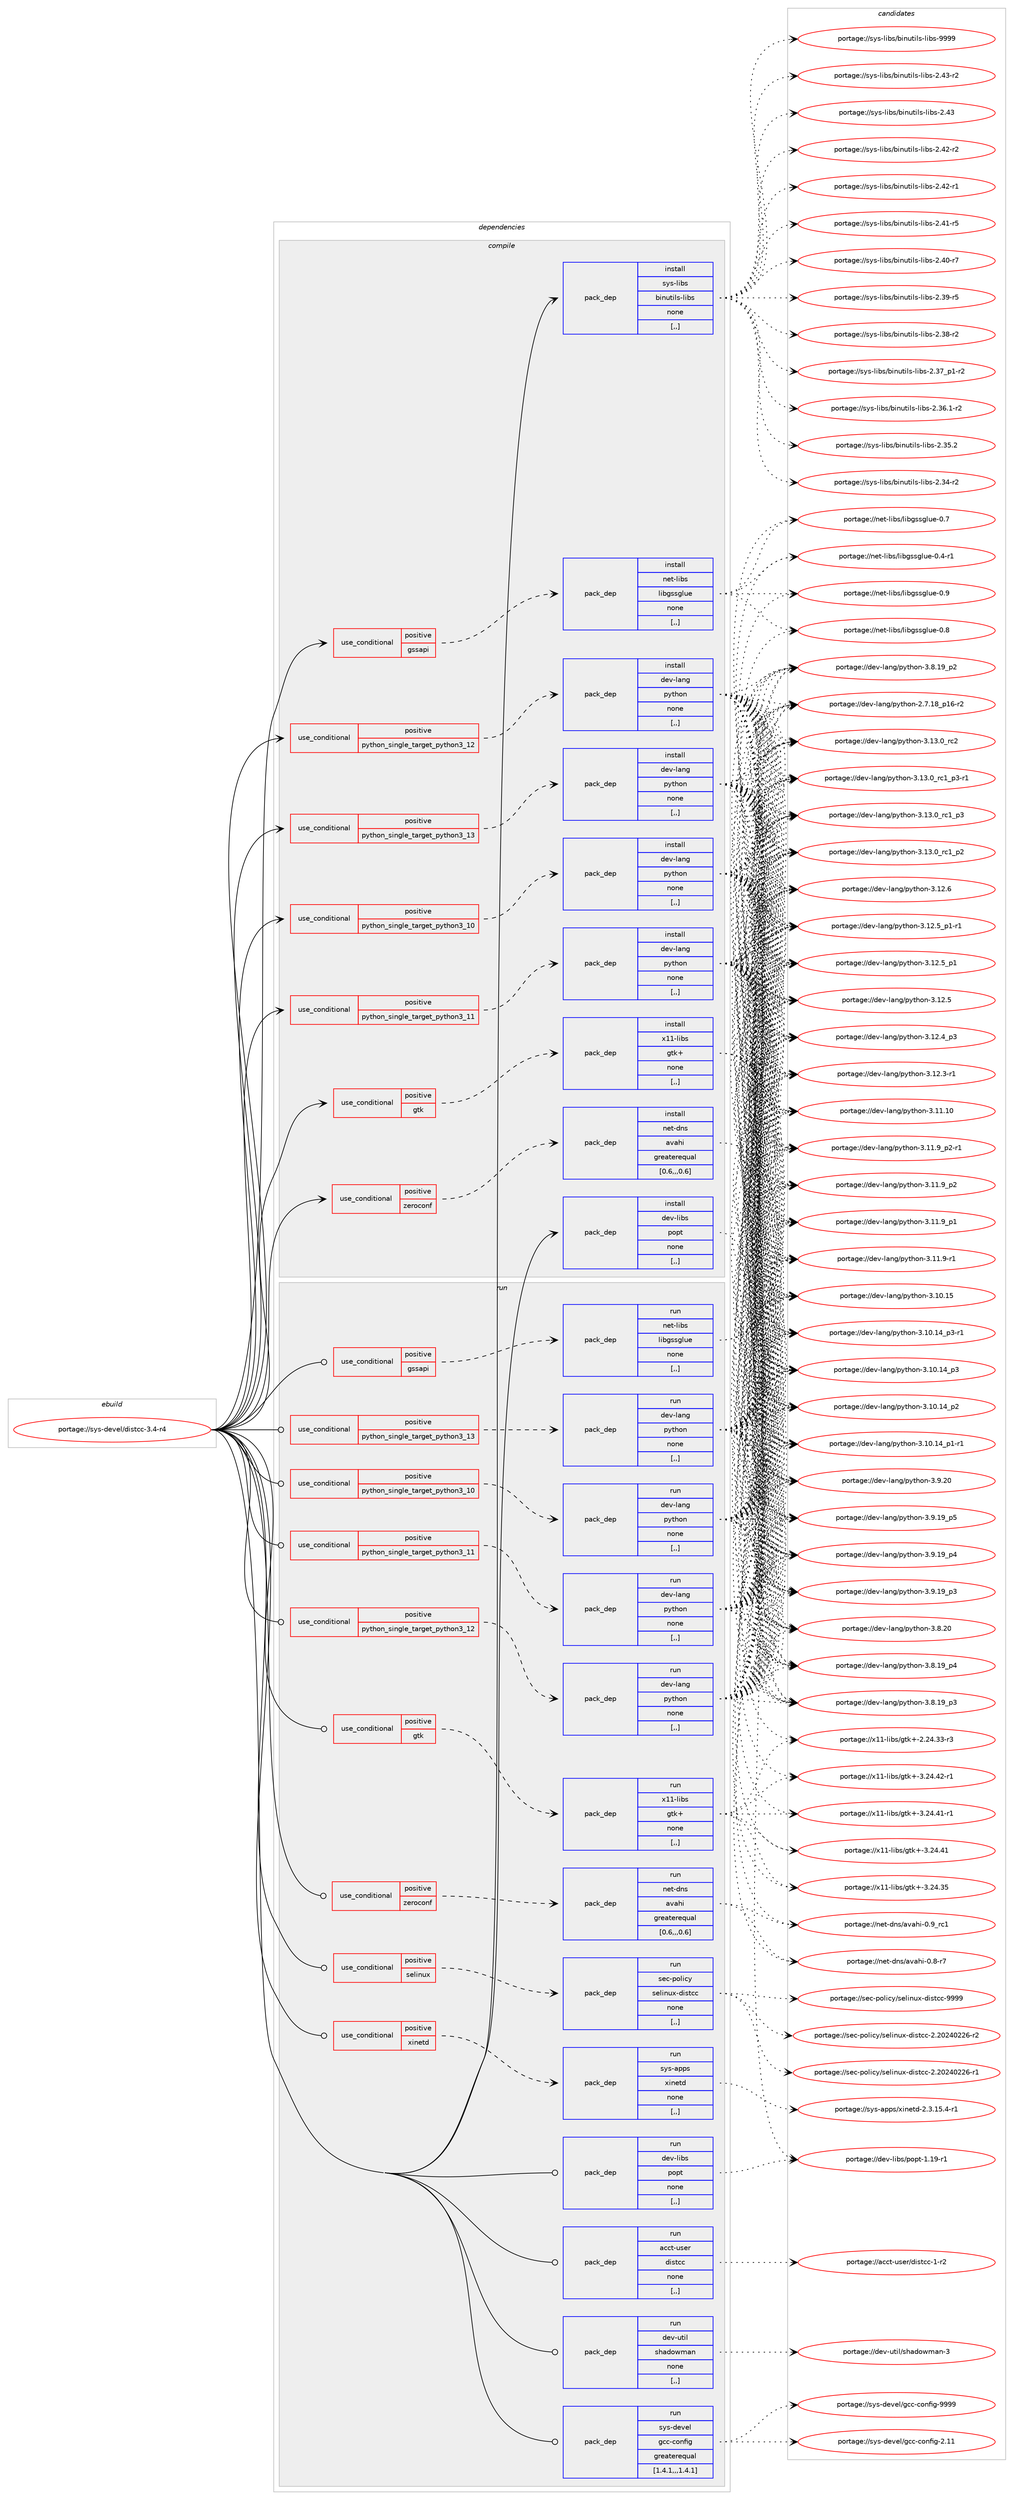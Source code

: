 digraph prolog {

# *************
# Graph options
# *************

newrank=true;
concentrate=true;
compound=true;
graph [rankdir=LR,fontname=Helvetica,fontsize=10,ranksep=1.5];#, ranksep=2.5, nodesep=0.2];
edge  [arrowhead=vee];
node  [fontname=Helvetica,fontsize=10];

# **********
# The ebuild
# **********

subgraph cluster_leftcol {
color=gray;
label=<<i>ebuild</i>>;
id [label="portage://sys-devel/distcc-3.4-r4", color=red, width=4, href="../sys-devel/distcc-3.4-r4.svg"];
}

# ****************
# The dependencies
# ****************

subgraph cluster_midcol {
color=gray;
label=<<i>dependencies</i>>;
subgraph cluster_compile {
fillcolor="#eeeeee";
style=filled;
label=<<i>compile</i>>;
subgraph cond9427 {
dependency25326 [label=<<TABLE BORDER="0" CELLBORDER="1" CELLSPACING="0" CELLPADDING="4"><TR><TD ROWSPAN="3" CELLPADDING="10">use_conditional</TD></TR><TR><TD>positive</TD></TR><TR><TD>gssapi</TD></TR></TABLE>>, shape=none, color=red];
subgraph pack15820 {
dependency25327 [label=<<TABLE BORDER="0" CELLBORDER="1" CELLSPACING="0" CELLPADDING="4" WIDTH="220"><TR><TD ROWSPAN="6" CELLPADDING="30">pack_dep</TD></TR><TR><TD WIDTH="110">install</TD></TR><TR><TD>net-libs</TD></TR><TR><TD>libgssglue</TD></TR><TR><TD>none</TD></TR><TR><TD>[,,]</TD></TR></TABLE>>, shape=none, color=blue];
}
dependency25326:e -> dependency25327:w [weight=20,style="dashed",arrowhead="vee"];
}
id:e -> dependency25326:w [weight=20,style="solid",arrowhead="vee"];
subgraph cond9428 {
dependency25328 [label=<<TABLE BORDER="0" CELLBORDER="1" CELLSPACING="0" CELLPADDING="4"><TR><TD ROWSPAN="3" CELLPADDING="10">use_conditional</TD></TR><TR><TD>positive</TD></TR><TR><TD>gtk</TD></TR></TABLE>>, shape=none, color=red];
subgraph pack15821 {
dependency25329 [label=<<TABLE BORDER="0" CELLBORDER="1" CELLSPACING="0" CELLPADDING="4" WIDTH="220"><TR><TD ROWSPAN="6" CELLPADDING="30">pack_dep</TD></TR><TR><TD WIDTH="110">install</TD></TR><TR><TD>x11-libs</TD></TR><TR><TD>gtk+</TD></TR><TR><TD>none</TD></TR><TR><TD>[,,]</TD></TR></TABLE>>, shape=none, color=blue];
}
dependency25328:e -> dependency25329:w [weight=20,style="dashed",arrowhead="vee"];
}
id:e -> dependency25328:w [weight=20,style="solid",arrowhead="vee"];
subgraph cond9429 {
dependency25330 [label=<<TABLE BORDER="0" CELLBORDER="1" CELLSPACING="0" CELLPADDING="4"><TR><TD ROWSPAN="3" CELLPADDING="10">use_conditional</TD></TR><TR><TD>positive</TD></TR><TR><TD>python_single_target_python3_10</TD></TR></TABLE>>, shape=none, color=red];
subgraph pack15822 {
dependency25331 [label=<<TABLE BORDER="0" CELLBORDER="1" CELLSPACING="0" CELLPADDING="4" WIDTH="220"><TR><TD ROWSPAN="6" CELLPADDING="30">pack_dep</TD></TR><TR><TD WIDTH="110">install</TD></TR><TR><TD>dev-lang</TD></TR><TR><TD>python</TD></TR><TR><TD>none</TD></TR><TR><TD>[,,]</TD></TR></TABLE>>, shape=none, color=blue];
}
dependency25330:e -> dependency25331:w [weight=20,style="dashed",arrowhead="vee"];
}
id:e -> dependency25330:w [weight=20,style="solid",arrowhead="vee"];
subgraph cond9430 {
dependency25332 [label=<<TABLE BORDER="0" CELLBORDER="1" CELLSPACING="0" CELLPADDING="4"><TR><TD ROWSPAN="3" CELLPADDING="10">use_conditional</TD></TR><TR><TD>positive</TD></TR><TR><TD>python_single_target_python3_11</TD></TR></TABLE>>, shape=none, color=red];
subgraph pack15823 {
dependency25333 [label=<<TABLE BORDER="0" CELLBORDER="1" CELLSPACING="0" CELLPADDING="4" WIDTH="220"><TR><TD ROWSPAN="6" CELLPADDING="30">pack_dep</TD></TR><TR><TD WIDTH="110">install</TD></TR><TR><TD>dev-lang</TD></TR><TR><TD>python</TD></TR><TR><TD>none</TD></TR><TR><TD>[,,]</TD></TR></TABLE>>, shape=none, color=blue];
}
dependency25332:e -> dependency25333:w [weight=20,style="dashed",arrowhead="vee"];
}
id:e -> dependency25332:w [weight=20,style="solid",arrowhead="vee"];
subgraph cond9431 {
dependency25334 [label=<<TABLE BORDER="0" CELLBORDER="1" CELLSPACING="0" CELLPADDING="4"><TR><TD ROWSPAN="3" CELLPADDING="10">use_conditional</TD></TR><TR><TD>positive</TD></TR><TR><TD>python_single_target_python3_12</TD></TR></TABLE>>, shape=none, color=red];
subgraph pack15824 {
dependency25335 [label=<<TABLE BORDER="0" CELLBORDER="1" CELLSPACING="0" CELLPADDING="4" WIDTH="220"><TR><TD ROWSPAN="6" CELLPADDING="30">pack_dep</TD></TR><TR><TD WIDTH="110">install</TD></TR><TR><TD>dev-lang</TD></TR><TR><TD>python</TD></TR><TR><TD>none</TD></TR><TR><TD>[,,]</TD></TR></TABLE>>, shape=none, color=blue];
}
dependency25334:e -> dependency25335:w [weight=20,style="dashed",arrowhead="vee"];
}
id:e -> dependency25334:w [weight=20,style="solid",arrowhead="vee"];
subgraph cond9432 {
dependency25336 [label=<<TABLE BORDER="0" CELLBORDER="1" CELLSPACING="0" CELLPADDING="4"><TR><TD ROWSPAN="3" CELLPADDING="10">use_conditional</TD></TR><TR><TD>positive</TD></TR><TR><TD>python_single_target_python3_13</TD></TR></TABLE>>, shape=none, color=red];
subgraph pack15825 {
dependency25337 [label=<<TABLE BORDER="0" CELLBORDER="1" CELLSPACING="0" CELLPADDING="4" WIDTH="220"><TR><TD ROWSPAN="6" CELLPADDING="30">pack_dep</TD></TR><TR><TD WIDTH="110">install</TD></TR><TR><TD>dev-lang</TD></TR><TR><TD>python</TD></TR><TR><TD>none</TD></TR><TR><TD>[,,]</TD></TR></TABLE>>, shape=none, color=blue];
}
dependency25336:e -> dependency25337:w [weight=20,style="dashed",arrowhead="vee"];
}
id:e -> dependency25336:w [weight=20,style="solid",arrowhead="vee"];
subgraph cond9433 {
dependency25338 [label=<<TABLE BORDER="0" CELLBORDER="1" CELLSPACING="0" CELLPADDING="4"><TR><TD ROWSPAN="3" CELLPADDING="10">use_conditional</TD></TR><TR><TD>positive</TD></TR><TR><TD>zeroconf</TD></TR></TABLE>>, shape=none, color=red];
subgraph pack15826 {
dependency25339 [label=<<TABLE BORDER="0" CELLBORDER="1" CELLSPACING="0" CELLPADDING="4" WIDTH="220"><TR><TD ROWSPAN="6" CELLPADDING="30">pack_dep</TD></TR><TR><TD WIDTH="110">install</TD></TR><TR><TD>net-dns</TD></TR><TR><TD>avahi</TD></TR><TR><TD>greaterequal</TD></TR><TR><TD>[0.6,,,0.6]</TD></TR></TABLE>>, shape=none, color=blue];
}
dependency25338:e -> dependency25339:w [weight=20,style="dashed",arrowhead="vee"];
}
id:e -> dependency25338:w [weight=20,style="solid",arrowhead="vee"];
subgraph pack15827 {
dependency25340 [label=<<TABLE BORDER="0" CELLBORDER="1" CELLSPACING="0" CELLPADDING="4" WIDTH="220"><TR><TD ROWSPAN="6" CELLPADDING="30">pack_dep</TD></TR><TR><TD WIDTH="110">install</TD></TR><TR><TD>dev-libs</TD></TR><TR><TD>popt</TD></TR><TR><TD>none</TD></TR><TR><TD>[,,]</TD></TR></TABLE>>, shape=none, color=blue];
}
id:e -> dependency25340:w [weight=20,style="solid",arrowhead="vee"];
subgraph pack15828 {
dependency25341 [label=<<TABLE BORDER="0" CELLBORDER="1" CELLSPACING="0" CELLPADDING="4" WIDTH="220"><TR><TD ROWSPAN="6" CELLPADDING="30">pack_dep</TD></TR><TR><TD WIDTH="110">install</TD></TR><TR><TD>sys-libs</TD></TR><TR><TD>binutils-libs</TD></TR><TR><TD>none</TD></TR><TR><TD>[,,]</TD></TR></TABLE>>, shape=none, color=blue];
}
id:e -> dependency25341:w [weight=20,style="solid",arrowhead="vee"];
}
subgraph cluster_compileandrun {
fillcolor="#eeeeee";
style=filled;
label=<<i>compile and run</i>>;
}
subgraph cluster_run {
fillcolor="#eeeeee";
style=filled;
label=<<i>run</i>>;
subgraph cond9434 {
dependency25342 [label=<<TABLE BORDER="0" CELLBORDER="1" CELLSPACING="0" CELLPADDING="4"><TR><TD ROWSPAN="3" CELLPADDING="10">use_conditional</TD></TR><TR><TD>positive</TD></TR><TR><TD>gssapi</TD></TR></TABLE>>, shape=none, color=red];
subgraph pack15829 {
dependency25343 [label=<<TABLE BORDER="0" CELLBORDER="1" CELLSPACING="0" CELLPADDING="4" WIDTH="220"><TR><TD ROWSPAN="6" CELLPADDING="30">pack_dep</TD></TR><TR><TD WIDTH="110">run</TD></TR><TR><TD>net-libs</TD></TR><TR><TD>libgssglue</TD></TR><TR><TD>none</TD></TR><TR><TD>[,,]</TD></TR></TABLE>>, shape=none, color=blue];
}
dependency25342:e -> dependency25343:w [weight=20,style="dashed",arrowhead="vee"];
}
id:e -> dependency25342:w [weight=20,style="solid",arrowhead="odot"];
subgraph cond9435 {
dependency25344 [label=<<TABLE BORDER="0" CELLBORDER="1" CELLSPACING="0" CELLPADDING="4"><TR><TD ROWSPAN="3" CELLPADDING="10">use_conditional</TD></TR><TR><TD>positive</TD></TR><TR><TD>gtk</TD></TR></TABLE>>, shape=none, color=red];
subgraph pack15830 {
dependency25345 [label=<<TABLE BORDER="0" CELLBORDER="1" CELLSPACING="0" CELLPADDING="4" WIDTH="220"><TR><TD ROWSPAN="6" CELLPADDING="30">pack_dep</TD></TR><TR><TD WIDTH="110">run</TD></TR><TR><TD>x11-libs</TD></TR><TR><TD>gtk+</TD></TR><TR><TD>none</TD></TR><TR><TD>[,,]</TD></TR></TABLE>>, shape=none, color=blue];
}
dependency25344:e -> dependency25345:w [weight=20,style="dashed",arrowhead="vee"];
}
id:e -> dependency25344:w [weight=20,style="solid",arrowhead="odot"];
subgraph cond9436 {
dependency25346 [label=<<TABLE BORDER="0" CELLBORDER="1" CELLSPACING="0" CELLPADDING="4"><TR><TD ROWSPAN="3" CELLPADDING="10">use_conditional</TD></TR><TR><TD>positive</TD></TR><TR><TD>python_single_target_python3_10</TD></TR></TABLE>>, shape=none, color=red];
subgraph pack15831 {
dependency25347 [label=<<TABLE BORDER="0" CELLBORDER="1" CELLSPACING="0" CELLPADDING="4" WIDTH="220"><TR><TD ROWSPAN="6" CELLPADDING="30">pack_dep</TD></TR><TR><TD WIDTH="110">run</TD></TR><TR><TD>dev-lang</TD></TR><TR><TD>python</TD></TR><TR><TD>none</TD></TR><TR><TD>[,,]</TD></TR></TABLE>>, shape=none, color=blue];
}
dependency25346:e -> dependency25347:w [weight=20,style="dashed",arrowhead="vee"];
}
id:e -> dependency25346:w [weight=20,style="solid",arrowhead="odot"];
subgraph cond9437 {
dependency25348 [label=<<TABLE BORDER="0" CELLBORDER="1" CELLSPACING="0" CELLPADDING="4"><TR><TD ROWSPAN="3" CELLPADDING="10">use_conditional</TD></TR><TR><TD>positive</TD></TR><TR><TD>python_single_target_python3_11</TD></TR></TABLE>>, shape=none, color=red];
subgraph pack15832 {
dependency25349 [label=<<TABLE BORDER="0" CELLBORDER="1" CELLSPACING="0" CELLPADDING="4" WIDTH="220"><TR><TD ROWSPAN="6" CELLPADDING="30">pack_dep</TD></TR><TR><TD WIDTH="110">run</TD></TR><TR><TD>dev-lang</TD></TR><TR><TD>python</TD></TR><TR><TD>none</TD></TR><TR><TD>[,,]</TD></TR></TABLE>>, shape=none, color=blue];
}
dependency25348:e -> dependency25349:w [weight=20,style="dashed",arrowhead="vee"];
}
id:e -> dependency25348:w [weight=20,style="solid",arrowhead="odot"];
subgraph cond9438 {
dependency25350 [label=<<TABLE BORDER="0" CELLBORDER="1" CELLSPACING="0" CELLPADDING="4"><TR><TD ROWSPAN="3" CELLPADDING="10">use_conditional</TD></TR><TR><TD>positive</TD></TR><TR><TD>python_single_target_python3_12</TD></TR></TABLE>>, shape=none, color=red];
subgraph pack15833 {
dependency25351 [label=<<TABLE BORDER="0" CELLBORDER="1" CELLSPACING="0" CELLPADDING="4" WIDTH="220"><TR><TD ROWSPAN="6" CELLPADDING="30">pack_dep</TD></TR><TR><TD WIDTH="110">run</TD></TR><TR><TD>dev-lang</TD></TR><TR><TD>python</TD></TR><TR><TD>none</TD></TR><TR><TD>[,,]</TD></TR></TABLE>>, shape=none, color=blue];
}
dependency25350:e -> dependency25351:w [weight=20,style="dashed",arrowhead="vee"];
}
id:e -> dependency25350:w [weight=20,style="solid",arrowhead="odot"];
subgraph cond9439 {
dependency25352 [label=<<TABLE BORDER="0" CELLBORDER="1" CELLSPACING="0" CELLPADDING="4"><TR><TD ROWSPAN="3" CELLPADDING="10">use_conditional</TD></TR><TR><TD>positive</TD></TR><TR><TD>python_single_target_python3_13</TD></TR></TABLE>>, shape=none, color=red];
subgraph pack15834 {
dependency25353 [label=<<TABLE BORDER="0" CELLBORDER="1" CELLSPACING="0" CELLPADDING="4" WIDTH="220"><TR><TD ROWSPAN="6" CELLPADDING="30">pack_dep</TD></TR><TR><TD WIDTH="110">run</TD></TR><TR><TD>dev-lang</TD></TR><TR><TD>python</TD></TR><TR><TD>none</TD></TR><TR><TD>[,,]</TD></TR></TABLE>>, shape=none, color=blue];
}
dependency25352:e -> dependency25353:w [weight=20,style="dashed",arrowhead="vee"];
}
id:e -> dependency25352:w [weight=20,style="solid",arrowhead="odot"];
subgraph cond9440 {
dependency25354 [label=<<TABLE BORDER="0" CELLBORDER="1" CELLSPACING="0" CELLPADDING="4"><TR><TD ROWSPAN="3" CELLPADDING="10">use_conditional</TD></TR><TR><TD>positive</TD></TR><TR><TD>selinux</TD></TR></TABLE>>, shape=none, color=red];
subgraph pack15835 {
dependency25355 [label=<<TABLE BORDER="0" CELLBORDER="1" CELLSPACING="0" CELLPADDING="4" WIDTH="220"><TR><TD ROWSPAN="6" CELLPADDING="30">pack_dep</TD></TR><TR><TD WIDTH="110">run</TD></TR><TR><TD>sec-policy</TD></TR><TR><TD>selinux-distcc</TD></TR><TR><TD>none</TD></TR><TR><TD>[,,]</TD></TR></TABLE>>, shape=none, color=blue];
}
dependency25354:e -> dependency25355:w [weight=20,style="dashed",arrowhead="vee"];
}
id:e -> dependency25354:w [weight=20,style="solid",arrowhead="odot"];
subgraph cond9441 {
dependency25356 [label=<<TABLE BORDER="0" CELLBORDER="1" CELLSPACING="0" CELLPADDING="4"><TR><TD ROWSPAN="3" CELLPADDING="10">use_conditional</TD></TR><TR><TD>positive</TD></TR><TR><TD>xinetd</TD></TR></TABLE>>, shape=none, color=red];
subgraph pack15836 {
dependency25357 [label=<<TABLE BORDER="0" CELLBORDER="1" CELLSPACING="0" CELLPADDING="4" WIDTH="220"><TR><TD ROWSPAN="6" CELLPADDING="30">pack_dep</TD></TR><TR><TD WIDTH="110">run</TD></TR><TR><TD>sys-apps</TD></TR><TR><TD>xinetd</TD></TR><TR><TD>none</TD></TR><TR><TD>[,,]</TD></TR></TABLE>>, shape=none, color=blue];
}
dependency25356:e -> dependency25357:w [weight=20,style="dashed",arrowhead="vee"];
}
id:e -> dependency25356:w [weight=20,style="solid",arrowhead="odot"];
subgraph cond9442 {
dependency25358 [label=<<TABLE BORDER="0" CELLBORDER="1" CELLSPACING="0" CELLPADDING="4"><TR><TD ROWSPAN="3" CELLPADDING="10">use_conditional</TD></TR><TR><TD>positive</TD></TR><TR><TD>zeroconf</TD></TR></TABLE>>, shape=none, color=red];
subgraph pack15837 {
dependency25359 [label=<<TABLE BORDER="0" CELLBORDER="1" CELLSPACING="0" CELLPADDING="4" WIDTH="220"><TR><TD ROWSPAN="6" CELLPADDING="30">pack_dep</TD></TR><TR><TD WIDTH="110">run</TD></TR><TR><TD>net-dns</TD></TR><TR><TD>avahi</TD></TR><TR><TD>greaterequal</TD></TR><TR><TD>[0.6,,,0.6]</TD></TR></TABLE>>, shape=none, color=blue];
}
dependency25358:e -> dependency25359:w [weight=20,style="dashed",arrowhead="vee"];
}
id:e -> dependency25358:w [weight=20,style="solid",arrowhead="odot"];
subgraph pack15838 {
dependency25360 [label=<<TABLE BORDER="0" CELLBORDER="1" CELLSPACING="0" CELLPADDING="4" WIDTH="220"><TR><TD ROWSPAN="6" CELLPADDING="30">pack_dep</TD></TR><TR><TD WIDTH="110">run</TD></TR><TR><TD>acct-user</TD></TR><TR><TD>distcc</TD></TR><TR><TD>none</TD></TR><TR><TD>[,,]</TD></TR></TABLE>>, shape=none, color=blue];
}
id:e -> dependency25360:w [weight=20,style="solid",arrowhead="odot"];
subgraph pack15839 {
dependency25361 [label=<<TABLE BORDER="0" CELLBORDER="1" CELLSPACING="0" CELLPADDING="4" WIDTH="220"><TR><TD ROWSPAN="6" CELLPADDING="30">pack_dep</TD></TR><TR><TD WIDTH="110">run</TD></TR><TR><TD>dev-libs</TD></TR><TR><TD>popt</TD></TR><TR><TD>none</TD></TR><TR><TD>[,,]</TD></TR></TABLE>>, shape=none, color=blue];
}
id:e -> dependency25361:w [weight=20,style="solid",arrowhead="odot"];
subgraph pack15840 {
dependency25362 [label=<<TABLE BORDER="0" CELLBORDER="1" CELLSPACING="0" CELLPADDING="4" WIDTH="220"><TR><TD ROWSPAN="6" CELLPADDING="30">pack_dep</TD></TR><TR><TD WIDTH="110">run</TD></TR><TR><TD>dev-util</TD></TR><TR><TD>shadowman</TD></TR><TR><TD>none</TD></TR><TR><TD>[,,]</TD></TR></TABLE>>, shape=none, color=blue];
}
id:e -> dependency25362:w [weight=20,style="solid",arrowhead="odot"];
subgraph pack15841 {
dependency25363 [label=<<TABLE BORDER="0" CELLBORDER="1" CELLSPACING="0" CELLPADDING="4" WIDTH="220"><TR><TD ROWSPAN="6" CELLPADDING="30">pack_dep</TD></TR><TR><TD WIDTH="110">run</TD></TR><TR><TD>sys-devel</TD></TR><TR><TD>gcc-config</TD></TR><TR><TD>greaterequal</TD></TR><TR><TD>[1.4.1,,,1.4.1]</TD></TR></TABLE>>, shape=none, color=blue];
}
id:e -> dependency25363:w [weight=20,style="solid",arrowhead="odot"];
}
}

# **************
# The candidates
# **************

subgraph cluster_choices {
rank=same;
color=gray;
label=<<i>candidates</i>>;

subgraph choice15820 {
color=black;
nodesep=1;
choice1101011164510810598115471081059810311511510310811710145484657 [label="portage://net-libs/libgssglue-0.9", color=red, width=4,href="../net-libs/libgssglue-0.9.svg"];
choice1101011164510810598115471081059810311511510310811710145484656 [label="portage://net-libs/libgssglue-0.8", color=red, width=4,href="../net-libs/libgssglue-0.8.svg"];
choice1101011164510810598115471081059810311511510310811710145484655 [label="portage://net-libs/libgssglue-0.7", color=red, width=4,href="../net-libs/libgssglue-0.7.svg"];
choice11010111645108105981154710810598103115115103108117101454846524511449 [label="portage://net-libs/libgssglue-0.4-r1", color=red, width=4,href="../net-libs/libgssglue-0.4-r1.svg"];
dependency25327:e -> choice1101011164510810598115471081059810311511510310811710145484657:w [style=dotted,weight="100"];
dependency25327:e -> choice1101011164510810598115471081059810311511510310811710145484656:w [style=dotted,weight="100"];
dependency25327:e -> choice1101011164510810598115471081059810311511510310811710145484655:w [style=dotted,weight="100"];
dependency25327:e -> choice11010111645108105981154710810598103115115103108117101454846524511449:w [style=dotted,weight="100"];
}
subgraph choice15821 {
color=black;
nodesep=1;
choice12049494510810598115471031161074345514650524652504511449 [label="portage://x11-libs/gtk+-3.24.42-r1", color=red, width=4,href="../x11-libs/gtk+-3.24.42-r1.svg"];
choice12049494510810598115471031161074345514650524652494511449 [label="portage://x11-libs/gtk+-3.24.41-r1", color=red, width=4,href="../x11-libs/gtk+-3.24.41-r1.svg"];
choice1204949451081059811547103116107434551465052465249 [label="portage://x11-libs/gtk+-3.24.41", color=red, width=4,href="../x11-libs/gtk+-3.24.41.svg"];
choice1204949451081059811547103116107434551465052465153 [label="portage://x11-libs/gtk+-3.24.35", color=red, width=4,href="../x11-libs/gtk+-3.24.35.svg"];
choice12049494510810598115471031161074345504650524651514511451 [label="portage://x11-libs/gtk+-2.24.33-r3", color=red, width=4,href="../x11-libs/gtk+-2.24.33-r3.svg"];
dependency25329:e -> choice12049494510810598115471031161074345514650524652504511449:w [style=dotted,weight="100"];
dependency25329:e -> choice12049494510810598115471031161074345514650524652494511449:w [style=dotted,weight="100"];
dependency25329:e -> choice1204949451081059811547103116107434551465052465249:w [style=dotted,weight="100"];
dependency25329:e -> choice1204949451081059811547103116107434551465052465153:w [style=dotted,weight="100"];
dependency25329:e -> choice12049494510810598115471031161074345504650524651514511451:w [style=dotted,weight="100"];
}
subgraph choice15822 {
color=black;
nodesep=1;
choice10010111845108971101034711212111610411111045514649514648951149950 [label="portage://dev-lang/python-3.13.0_rc2", color=red, width=4,href="../dev-lang/python-3.13.0_rc2.svg"];
choice1001011184510897110103471121211161041111104551464951464895114994995112514511449 [label="portage://dev-lang/python-3.13.0_rc1_p3-r1", color=red, width=4,href="../dev-lang/python-3.13.0_rc1_p3-r1.svg"];
choice100101118451089711010347112121116104111110455146495146489511499499511251 [label="portage://dev-lang/python-3.13.0_rc1_p3", color=red, width=4,href="../dev-lang/python-3.13.0_rc1_p3.svg"];
choice100101118451089711010347112121116104111110455146495146489511499499511250 [label="portage://dev-lang/python-3.13.0_rc1_p2", color=red, width=4,href="../dev-lang/python-3.13.0_rc1_p2.svg"];
choice10010111845108971101034711212111610411111045514649504654 [label="portage://dev-lang/python-3.12.6", color=red, width=4,href="../dev-lang/python-3.12.6.svg"];
choice1001011184510897110103471121211161041111104551464950465395112494511449 [label="portage://dev-lang/python-3.12.5_p1-r1", color=red, width=4,href="../dev-lang/python-3.12.5_p1-r1.svg"];
choice100101118451089711010347112121116104111110455146495046539511249 [label="portage://dev-lang/python-3.12.5_p1", color=red, width=4,href="../dev-lang/python-3.12.5_p1.svg"];
choice10010111845108971101034711212111610411111045514649504653 [label="portage://dev-lang/python-3.12.5", color=red, width=4,href="../dev-lang/python-3.12.5.svg"];
choice100101118451089711010347112121116104111110455146495046529511251 [label="portage://dev-lang/python-3.12.4_p3", color=red, width=4,href="../dev-lang/python-3.12.4_p3.svg"];
choice100101118451089711010347112121116104111110455146495046514511449 [label="portage://dev-lang/python-3.12.3-r1", color=red, width=4,href="../dev-lang/python-3.12.3-r1.svg"];
choice1001011184510897110103471121211161041111104551464949464948 [label="portage://dev-lang/python-3.11.10", color=red, width=4,href="../dev-lang/python-3.11.10.svg"];
choice1001011184510897110103471121211161041111104551464949465795112504511449 [label="portage://dev-lang/python-3.11.9_p2-r1", color=red, width=4,href="../dev-lang/python-3.11.9_p2-r1.svg"];
choice100101118451089711010347112121116104111110455146494946579511250 [label="portage://dev-lang/python-3.11.9_p2", color=red, width=4,href="../dev-lang/python-3.11.9_p2.svg"];
choice100101118451089711010347112121116104111110455146494946579511249 [label="portage://dev-lang/python-3.11.9_p1", color=red, width=4,href="../dev-lang/python-3.11.9_p1.svg"];
choice100101118451089711010347112121116104111110455146494946574511449 [label="portage://dev-lang/python-3.11.9-r1", color=red, width=4,href="../dev-lang/python-3.11.9-r1.svg"];
choice1001011184510897110103471121211161041111104551464948464953 [label="portage://dev-lang/python-3.10.15", color=red, width=4,href="../dev-lang/python-3.10.15.svg"];
choice100101118451089711010347112121116104111110455146494846495295112514511449 [label="portage://dev-lang/python-3.10.14_p3-r1", color=red, width=4,href="../dev-lang/python-3.10.14_p3-r1.svg"];
choice10010111845108971101034711212111610411111045514649484649529511251 [label="portage://dev-lang/python-3.10.14_p3", color=red, width=4,href="../dev-lang/python-3.10.14_p3.svg"];
choice10010111845108971101034711212111610411111045514649484649529511250 [label="portage://dev-lang/python-3.10.14_p2", color=red, width=4,href="../dev-lang/python-3.10.14_p2.svg"];
choice100101118451089711010347112121116104111110455146494846495295112494511449 [label="portage://dev-lang/python-3.10.14_p1-r1", color=red, width=4,href="../dev-lang/python-3.10.14_p1-r1.svg"];
choice10010111845108971101034711212111610411111045514657465048 [label="portage://dev-lang/python-3.9.20", color=red, width=4,href="../dev-lang/python-3.9.20.svg"];
choice100101118451089711010347112121116104111110455146574649579511253 [label="portage://dev-lang/python-3.9.19_p5", color=red, width=4,href="../dev-lang/python-3.9.19_p5.svg"];
choice100101118451089711010347112121116104111110455146574649579511252 [label="portage://dev-lang/python-3.9.19_p4", color=red, width=4,href="../dev-lang/python-3.9.19_p4.svg"];
choice100101118451089711010347112121116104111110455146574649579511251 [label="portage://dev-lang/python-3.9.19_p3", color=red, width=4,href="../dev-lang/python-3.9.19_p3.svg"];
choice10010111845108971101034711212111610411111045514656465048 [label="portage://dev-lang/python-3.8.20", color=red, width=4,href="../dev-lang/python-3.8.20.svg"];
choice100101118451089711010347112121116104111110455146564649579511252 [label="portage://dev-lang/python-3.8.19_p4", color=red, width=4,href="../dev-lang/python-3.8.19_p4.svg"];
choice100101118451089711010347112121116104111110455146564649579511251 [label="portage://dev-lang/python-3.8.19_p3", color=red, width=4,href="../dev-lang/python-3.8.19_p3.svg"];
choice100101118451089711010347112121116104111110455146564649579511250 [label="portage://dev-lang/python-3.8.19_p2", color=red, width=4,href="../dev-lang/python-3.8.19_p2.svg"];
choice100101118451089711010347112121116104111110455046554649569511249544511450 [label="portage://dev-lang/python-2.7.18_p16-r2", color=red, width=4,href="../dev-lang/python-2.7.18_p16-r2.svg"];
dependency25331:e -> choice10010111845108971101034711212111610411111045514649514648951149950:w [style=dotted,weight="100"];
dependency25331:e -> choice1001011184510897110103471121211161041111104551464951464895114994995112514511449:w [style=dotted,weight="100"];
dependency25331:e -> choice100101118451089711010347112121116104111110455146495146489511499499511251:w [style=dotted,weight="100"];
dependency25331:e -> choice100101118451089711010347112121116104111110455146495146489511499499511250:w [style=dotted,weight="100"];
dependency25331:e -> choice10010111845108971101034711212111610411111045514649504654:w [style=dotted,weight="100"];
dependency25331:e -> choice1001011184510897110103471121211161041111104551464950465395112494511449:w [style=dotted,weight="100"];
dependency25331:e -> choice100101118451089711010347112121116104111110455146495046539511249:w [style=dotted,weight="100"];
dependency25331:e -> choice10010111845108971101034711212111610411111045514649504653:w [style=dotted,weight="100"];
dependency25331:e -> choice100101118451089711010347112121116104111110455146495046529511251:w [style=dotted,weight="100"];
dependency25331:e -> choice100101118451089711010347112121116104111110455146495046514511449:w [style=dotted,weight="100"];
dependency25331:e -> choice1001011184510897110103471121211161041111104551464949464948:w [style=dotted,weight="100"];
dependency25331:e -> choice1001011184510897110103471121211161041111104551464949465795112504511449:w [style=dotted,weight="100"];
dependency25331:e -> choice100101118451089711010347112121116104111110455146494946579511250:w [style=dotted,weight="100"];
dependency25331:e -> choice100101118451089711010347112121116104111110455146494946579511249:w [style=dotted,weight="100"];
dependency25331:e -> choice100101118451089711010347112121116104111110455146494946574511449:w [style=dotted,weight="100"];
dependency25331:e -> choice1001011184510897110103471121211161041111104551464948464953:w [style=dotted,weight="100"];
dependency25331:e -> choice100101118451089711010347112121116104111110455146494846495295112514511449:w [style=dotted,weight="100"];
dependency25331:e -> choice10010111845108971101034711212111610411111045514649484649529511251:w [style=dotted,weight="100"];
dependency25331:e -> choice10010111845108971101034711212111610411111045514649484649529511250:w [style=dotted,weight="100"];
dependency25331:e -> choice100101118451089711010347112121116104111110455146494846495295112494511449:w [style=dotted,weight="100"];
dependency25331:e -> choice10010111845108971101034711212111610411111045514657465048:w [style=dotted,weight="100"];
dependency25331:e -> choice100101118451089711010347112121116104111110455146574649579511253:w [style=dotted,weight="100"];
dependency25331:e -> choice100101118451089711010347112121116104111110455146574649579511252:w [style=dotted,weight="100"];
dependency25331:e -> choice100101118451089711010347112121116104111110455146574649579511251:w [style=dotted,weight="100"];
dependency25331:e -> choice10010111845108971101034711212111610411111045514656465048:w [style=dotted,weight="100"];
dependency25331:e -> choice100101118451089711010347112121116104111110455146564649579511252:w [style=dotted,weight="100"];
dependency25331:e -> choice100101118451089711010347112121116104111110455146564649579511251:w [style=dotted,weight="100"];
dependency25331:e -> choice100101118451089711010347112121116104111110455146564649579511250:w [style=dotted,weight="100"];
dependency25331:e -> choice100101118451089711010347112121116104111110455046554649569511249544511450:w [style=dotted,weight="100"];
}
subgraph choice15823 {
color=black;
nodesep=1;
choice10010111845108971101034711212111610411111045514649514648951149950 [label="portage://dev-lang/python-3.13.0_rc2", color=red, width=4,href="../dev-lang/python-3.13.0_rc2.svg"];
choice1001011184510897110103471121211161041111104551464951464895114994995112514511449 [label="portage://dev-lang/python-3.13.0_rc1_p3-r1", color=red, width=4,href="../dev-lang/python-3.13.0_rc1_p3-r1.svg"];
choice100101118451089711010347112121116104111110455146495146489511499499511251 [label="portage://dev-lang/python-3.13.0_rc1_p3", color=red, width=4,href="../dev-lang/python-3.13.0_rc1_p3.svg"];
choice100101118451089711010347112121116104111110455146495146489511499499511250 [label="portage://dev-lang/python-3.13.0_rc1_p2", color=red, width=4,href="../dev-lang/python-3.13.0_rc1_p2.svg"];
choice10010111845108971101034711212111610411111045514649504654 [label="portage://dev-lang/python-3.12.6", color=red, width=4,href="../dev-lang/python-3.12.6.svg"];
choice1001011184510897110103471121211161041111104551464950465395112494511449 [label="portage://dev-lang/python-3.12.5_p1-r1", color=red, width=4,href="../dev-lang/python-3.12.5_p1-r1.svg"];
choice100101118451089711010347112121116104111110455146495046539511249 [label="portage://dev-lang/python-3.12.5_p1", color=red, width=4,href="../dev-lang/python-3.12.5_p1.svg"];
choice10010111845108971101034711212111610411111045514649504653 [label="portage://dev-lang/python-3.12.5", color=red, width=4,href="../dev-lang/python-3.12.5.svg"];
choice100101118451089711010347112121116104111110455146495046529511251 [label="portage://dev-lang/python-3.12.4_p3", color=red, width=4,href="../dev-lang/python-3.12.4_p3.svg"];
choice100101118451089711010347112121116104111110455146495046514511449 [label="portage://dev-lang/python-3.12.3-r1", color=red, width=4,href="../dev-lang/python-3.12.3-r1.svg"];
choice1001011184510897110103471121211161041111104551464949464948 [label="portage://dev-lang/python-3.11.10", color=red, width=4,href="../dev-lang/python-3.11.10.svg"];
choice1001011184510897110103471121211161041111104551464949465795112504511449 [label="portage://dev-lang/python-3.11.9_p2-r1", color=red, width=4,href="../dev-lang/python-3.11.9_p2-r1.svg"];
choice100101118451089711010347112121116104111110455146494946579511250 [label="portage://dev-lang/python-3.11.9_p2", color=red, width=4,href="../dev-lang/python-3.11.9_p2.svg"];
choice100101118451089711010347112121116104111110455146494946579511249 [label="portage://dev-lang/python-3.11.9_p1", color=red, width=4,href="../dev-lang/python-3.11.9_p1.svg"];
choice100101118451089711010347112121116104111110455146494946574511449 [label="portage://dev-lang/python-3.11.9-r1", color=red, width=4,href="../dev-lang/python-3.11.9-r1.svg"];
choice1001011184510897110103471121211161041111104551464948464953 [label="portage://dev-lang/python-3.10.15", color=red, width=4,href="../dev-lang/python-3.10.15.svg"];
choice100101118451089711010347112121116104111110455146494846495295112514511449 [label="portage://dev-lang/python-3.10.14_p3-r1", color=red, width=4,href="../dev-lang/python-3.10.14_p3-r1.svg"];
choice10010111845108971101034711212111610411111045514649484649529511251 [label="portage://dev-lang/python-3.10.14_p3", color=red, width=4,href="../dev-lang/python-3.10.14_p3.svg"];
choice10010111845108971101034711212111610411111045514649484649529511250 [label="portage://dev-lang/python-3.10.14_p2", color=red, width=4,href="../dev-lang/python-3.10.14_p2.svg"];
choice100101118451089711010347112121116104111110455146494846495295112494511449 [label="portage://dev-lang/python-3.10.14_p1-r1", color=red, width=4,href="../dev-lang/python-3.10.14_p1-r1.svg"];
choice10010111845108971101034711212111610411111045514657465048 [label="portage://dev-lang/python-3.9.20", color=red, width=4,href="../dev-lang/python-3.9.20.svg"];
choice100101118451089711010347112121116104111110455146574649579511253 [label="portage://dev-lang/python-3.9.19_p5", color=red, width=4,href="../dev-lang/python-3.9.19_p5.svg"];
choice100101118451089711010347112121116104111110455146574649579511252 [label="portage://dev-lang/python-3.9.19_p4", color=red, width=4,href="../dev-lang/python-3.9.19_p4.svg"];
choice100101118451089711010347112121116104111110455146574649579511251 [label="portage://dev-lang/python-3.9.19_p3", color=red, width=4,href="../dev-lang/python-3.9.19_p3.svg"];
choice10010111845108971101034711212111610411111045514656465048 [label="portage://dev-lang/python-3.8.20", color=red, width=4,href="../dev-lang/python-3.8.20.svg"];
choice100101118451089711010347112121116104111110455146564649579511252 [label="portage://dev-lang/python-3.8.19_p4", color=red, width=4,href="../dev-lang/python-3.8.19_p4.svg"];
choice100101118451089711010347112121116104111110455146564649579511251 [label="portage://dev-lang/python-3.8.19_p3", color=red, width=4,href="../dev-lang/python-3.8.19_p3.svg"];
choice100101118451089711010347112121116104111110455146564649579511250 [label="portage://dev-lang/python-3.8.19_p2", color=red, width=4,href="../dev-lang/python-3.8.19_p2.svg"];
choice100101118451089711010347112121116104111110455046554649569511249544511450 [label="portage://dev-lang/python-2.7.18_p16-r2", color=red, width=4,href="../dev-lang/python-2.7.18_p16-r2.svg"];
dependency25333:e -> choice10010111845108971101034711212111610411111045514649514648951149950:w [style=dotted,weight="100"];
dependency25333:e -> choice1001011184510897110103471121211161041111104551464951464895114994995112514511449:w [style=dotted,weight="100"];
dependency25333:e -> choice100101118451089711010347112121116104111110455146495146489511499499511251:w [style=dotted,weight="100"];
dependency25333:e -> choice100101118451089711010347112121116104111110455146495146489511499499511250:w [style=dotted,weight="100"];
dependency25333:e -> choice10010111845108971101034711212111610411111045514649504654:w [style=dotted,weight="100"];
dependency25333:e -> choice1001011184510897110103471121211161041111104551464950465395112494511449:w [style=dotted,weight="100"];
dependency25333:e -> choice100101118451089711010347112121116104111110455146495046539511249:w [style=dotted,weight="100"];
dependency25333:e -> choice10010111845108971101034711212111610411111045514649504653:w [style=dotted,weight="100"];
dependency25333:e -> choice100101118451089711010347112121116104111110455146495046529511251:w [style=dotted,weight="100"];
dependency25333:e -> choice100101118451089711010347112121116104111110455146495046514511449:w [style=dotted,weight="100"];
dependency25333:e -> choice1001011184510897110103471121211161041111104551464949464948:w [style=dotted,weight="100"];
dependency25333:e -> choice1001011184510897110103471121211161041111104551464949465795112504511449:w [style=dotted,weight="100"];
dependency25333:e -> choice100101118451089711010347112121116104111110455146494946579511250:w [style=dotted,weight="100"];
dependency25333:e -> choice100101118451089711010347112121116104111110455146494946579511249:w [style=dotted,weight="100"];
dependency25333:e -> choice100101118451089711010347112121116104111110455146494946574511449:w [style=dotted,weight="100"];
dependency25333:e -> choice1001011184510897110103471121211161041111104551464948464953:w [style=dotted,weight="100"];
dependency25333:e -> choice100101118451089711010347112121116104111110455146494846495295112514511449:w [style=dotted,weight="100"];
dependency25333:e -> choice10010111845108971101034711212111610411111045514649484649529511251:w [style=dotted,weight="100"];
dependency25333:e -> choice10010111845108971101034711212111610411111045514649484649529511250:w [style=dotted,weight="100"];
dependency25333:e -> choice100101118451089711010347112121116104111110455146494846495295112494511449:w [style=dotted,weight="100"];
dependency25333:e -> choice10010111845108971101034711212111610411111045514657465048:w [style=dotted,weight="100"];
dependency25333:e -> choice100101118451089711010347112121116104111110455146574649579511253:w [style=dotted,weight="100"];
dependency25333:e -> choice100101118451089711010347112121116104111110455146574649579511252:w [style=dotted,weight="100"];
dependency25333:e -> choice100101118451089711010347112121116104111110455146574649579511251:w [style=dotted,weight="100"];
dependency25333:e -> choice10010111845108971101034711212111610411111045514656465048:w [style=dotted,weight="100"];
dependency25333:e -> choice100101118451089711010347112121116104111110455146564649579511252:w [style=dotted,weight="100"];
dependency25333:e -> choice100101118451089711010347112121116104111110455146564649579511251:w [style=dotted,weight="100"];
dependency25333:e -> choice100101118451089711010347112121116104111110455146564649579511250:w [style=dotted,weight="100"];
dependency25333:e -> choice100101118451089711010347112121116104111110455046554649569511249544511450:w [style=dotted,weight="100"];
}
subgraph choice15824 {
color=black;
nodesep=1;
choice10010111845108971101034711212111610411111045514649514648951149950 [label="portage://dev-lang/python-3.13.0_rc2", color=red, width=4,href="../dev-lang/python-3.13.0_rc2.svg"];
choice1001011184510897110103471121211161041111104551464951464895114994995112514511449 [label="portage://dev-lang/python-3.13.0_rc1_p3-r1", color=red, width=4,href="../dev-lang/python-3.13.0_rc1_p3-r1.svg"];
choice100101118451089711010347112121116104111110455146495146489511499499511251 [label="portage://dev-lang/python-3.13.0_rc1_p3", color=red, width=4,href="../dev-lang/python-3.13.0_rc1_p3.svg"];
choice100101118451089711010347112121116104111110455146495146489511499499511250 [label="portage://dev-lang/python-3.13.0_rc1_p2", color=red, width=4,href="../dev-lang/python-3.13.0_rc1_p2.svg"];
choice10010111845108971101034711212111610411111045514649504654 [label="portage://dev-lang/python-3.12.6", color=red, width=4,href="../dev-lang/python-3.12.6.svg"];
choice1001011184510897110103471121211161041111104551464950465395112494511449 [label="portage://dev-lang/python-3.12.5_p1-r1", color=red, width=4,href="../dev-lang/python-3.12.5_p1-r1.svg"];
choice100101118451089711010347112121116104111110455146495046539511249 [label="portage://dev-lang/python-3.12.5_p1", color=red, width=4,href="../dev-lang/python-3.12.5_p1.svg"];
choice10010111845108971101034711212111610411111045514649504653 [label="portage://dev-lang/python-3.12.5", color=red, width=4,href="../dev-lang/python-3.12.5.svg"];
choice100101118451089711010347112121116104111110455146495046529511251 [label="portage://dev-lang/python-3.12.4_p3", color=red, width=4,href="../dev-lang/python-3.12.4_p3.svg"];
choice100101118451089711010347112121116104111110455146495046514511449 [label="portage://dev-lang/python-3.12.3-r1", color=red, width=4,href="../dev-lang/python-3.12.3-r1.svg"];
choice1001011184510897110103471121211161041111104551464949464948 [label="portage://dev-lang/python-3.11.10", color=red, width=4,href="../dev-lang/python-3.11.10.svg"];
choice1001011184510897110103471121211161041111104551464949465795112504511449 [label="portage://dev-lang/python-3.11.9_p2-r1", color=red, width=4,href="../dev-lang/python-3.11.9_p2-r1.svg"];
choice100101118451089711010347112121116104111110455146494946579511250 [label="portage://dev-lang/python-3.11.9_p2", color=red, width=4,href="../dev-lang/python-3.11.9_p2.svg"];
choice100101118451089711010347112121116104111110455146494946579511249 [label="portage://dev-lang/python-3.11.9_p1", color=red, width=4,href="../dev-lang/python-3.11.9_p1.svg"];
choice100101118451089711010347112121116104111110455146494946574511449 [label="portage://dev-lang/python-3.11.9-r1", color=red, width=4,href="../dev-lang/python-3.11.9-r1.svg"];
choice1001011184510897110103471121211161041111104551464948464953 [label="portage://dev-lang/python-3.10.15", color=red, width=4,href="../dev-lang/python-3.10.15.svg"];
choice100101118451089711010347112121116104111110455146494846495295112514511449 [label="portage://dev-lang/python-3.10.14_p3-r1", color=red, width=4,href="../dev-lang/python-3.10.14_p3-r1.svg"];
choice10010111845108971101034711212111610411111045514649484649529511251 [label="portage://dev-lang/python-3.10.14_p3", color=red, width=4,href="../dev-lang/python-3.10.14_p3.svg"];
choice10010111845108971101034711212111610411111045514649484649529511250 [label="portage://dev-lang/python-3.10.14_p2", color=red, width=4,href="../dev-lang/python-3.10.14_p2.svg"];
choice100101118451089711010347112121116104111110455146494846495295112494511449 [label="portage://dev-lang/python-3.10.14_p1-r1", color=red, width=4,href="../dev-lang/python-3.10.14_p1-r1.svg"];
choice10010111845108971101034711212111610411111045514657465048 [label="portage://dev-lang/python-3.9.20", color=red, width=4,href="../dev-lang/python-3.9.20.svg"];
choice100101118451089711010347112121116104111110455146574649579511253 [label="portage://dev-lang/python-3.9.19_p5", color=red, width=4,href="../dev-lang/python-3.9.19_p5.svg"];
choice100101118451089711010347112121116104111110455146574649579511252 [label="portage://dev-lang/python-3.9.19_p4", color=red, width=4,href="../dev-lang/python-3.9.19_p4.svg"];
choice100101118451089711010347112121116104111110455146574649579511251 [label="portage://dev-lang/python-3.9.19_p3", color=red, width=4,href="../dev-lang/python-3.9.19_p3.svg"];
choice10010111845108971101034711212111610411111045514656465048 [label="portage://dev-lang/python-3.8.20", color=red, width=4,href="../dev-lang/python-3.8.20.svg"];
choice100101118451089711010347112121116104111110455146564649579511252 [label="portage://dev-lang/python-3.8.19_p4", color=red, width=4,href="../dev-lang/python-3.8.19_p4.svg"];
choice100101118451089711010347112121116104111110455146564649579511251 [label="portage://dev-lang/python-3.8.19_p3", color=red, width=4,href="../dev-lang/python-3.8.19_p3.svg"];
choice100101118451089711010347112121116104111110455146564649579511250 [label="portage://dev-lang/python-3.8.19_p2", color=red, width=4,href="../dev-lang/python-3.8.19_p2.svg"];
choice100101118451089711010347112121116104111110455046554649569511249544511450 [label="portage://dev-lang/python-2.7.18_p16-r2", color=red, width=4,href="../dev-lang/python-2.7.18_p16-r2.svg"];
dependency25335:e -> choice10010111845108971101034711212111610411111045514649514648951149950:w [style=dotted,weight="100"];
dependency25335:e -> choice1001011184510897110103471121211161041111104551464951464895114994995112514511449:w [style=dotted,weight="100"];
dependency25335:e -> choice100101118451089711010347112121116104111110455146495146489511499499511251:w [style=dotted,weight="100"];
dependency25335:e -> choice100101118451089711010347112121116104111110455146495146489511499499511250:w [style=dotted,weight="100"];
dependency25335:e -> choice10010111845108971101034711212111610411111045514649504654:w [style=dotted,weight="100"];
dependency25335:e -> choice1001011184510897110103471121211161041111104551464950465395112494511449:w [style=dotted,weight="100"];
dependency25335:e -> choice100101118451089711010347112121116104111110455146495046539511249:w [style=dotted,weight="100"];
dependency25335:e -> choice10010111845108971101034711212111610411111045514649504653:w [style=dotted,weight="100"];
dependency25335:e -> choice100101118451089711010347112121116104111110455146495046529511251:w [style=dotted,weight="100"];
dependency25335:e -> choice100101118451089711010347112121116104111110455146495046514511449:w [style=dotted,weight="100"];
dependency25335:e -> choice1001011184510897110103471121211161041111104551464949464948:w [style=dotted,weight="100"];
dependency25335:e -> choice1001011184510897110103471121211161041111104551464949465795112504511449:w [style=dotted,weight="100"];
dependency25335:e -> choice100101118451089711010347112121116104111110455146494946579511250:w [style=dotted,weight="100"];
dependency25335:e -> choice100101118451089711010347112121116104111110455146494946579511249:w [style=dotted,weight="100"];
dependency25335:e -> choice100101118451089711010347112121116104111110455146494946574511449:w [style=dotted,weight="100"];
dependency25335:e -> choice1001011184510897110103471121211161041111104551464948464953:w [style=dotted,weight="100"];
dependency25335:e -> choice100101118451089711010347112121116104111110455146494846495295112514511449:w [style=dotted,weight="100"];
dependency25335:e -> choice10010111845108971101034711212111610411111045514649484649529511251:w [style=dotted,weight="100"];
dependency25335:e -> choice10010111845108971101034711212111610411111045514649484649529511250:w [style=dotted,weight="100"];
dependency25335:e -> choice100101118451089711010347112121116104111110455146494846495295112494511449:w [style=dotted,weight="100"];
dependency25335:e -> choice10010111845108971101034711212111610411111045514657465048:w [style=dotted,weight="100"];
dependency25335:e -> choice100101118451089711010347112121116104111110455146574649579511253:w [style=dotted,weight="100"];
dependency25335:e -> choice100101118451089711010347112121116104111110455146574649579511252:w [style=dotted,weight="100"];
dependency25335:e -> choice100101118451089711010347112121116104111110455146574649579511251:w [style=dotted,weight="100"];
dependency25335:e -> choice10010111845108971101034711212111610411111045514656465048:w [style=dotted,weight="100"];
dependency25335:e -> choice100101118451089711010347112121116104111110455146564649579511252:w [style=dotted,weight="100"];
dependency25335:e -> choice100101118451089711010347112121116104111110455146564649579511251:w [style=dotted,weight="100"];
dependency25335:e -> choice100101118451089711010347112121116104111110455146564649579511250:w [style=dotted,weight="100"];
dependency25335:e -> choice100101118451089711010347112121116104111110455046554649569511249544511450:w [style=dotted,weight="100"];
}
subgraph choice15825 {
color=black;
nodesep=1;
choice10010111845108971101034711212111610411111045514649514648951149950 [label="portage://dev-lang/python-3.13.0_rc2", color=red, width=4,href="../dev-lang/python-3.13.0_rc2.svg"];
choice1001011184510897110103471121211161041111104551464951464895114994995112514511449 [label="portage://dev-lang/python-3.13.0_rc1_p3-r1", color=red, width=4,href="../dev-lang/python-3.13.0_rc1_p3-r1.svg"];
choice100101118451089711010347112121116104111110455146495146489511499499511251 [label="portage://dev-lang/python-3.13.0_rc1_p3", color=red, width=4,href="../dev-lang/python-3.13.0_rc1_p3.svg"];
choice100101118451089711010347112121116104111110455146495146489511499499511250 [label="portage://dev-lang/python-3.13.0_rc1_p2", color=red, width=4,href="../dev-lang/python-3.13.0_rc1_p2.svg"];
choice10010111845108971101034711212111610411111045514649504654 [label="portage://dev-lang/python-3.12.6", color=red, width=4,href="../dev-lang/python-3.12.6.svg"];
choice1001011184510897110103471121211161041111104551464950465395112494511449 [label="portage://dev-lang/python-3.12.5_p1-r1", color=red, width=4,href="../dev-lang/python-3.12.5_p1-r1.svg"];
choice100101118451089711010347112121116104111110455146495046539511249 [label="portage://dev-lang/python-3.12.5_p1", color=red, width=4,href="../dev-lang/python-3.12.5_p1.svg"];
choice10010111845108971101034711212111610411111045514649504653 [label="portage://dev-lang/python-3.12.5", color=red, width=4,href="../dev-lang/python-3.12.5.svg"];
choice100101118451089711010347112121116104111110455146495046529511251 [label="portage://dev-lang/python-3.12.4_p3", color=red, width=4,href="../dev-lang/python-3.12.4_p3.svg"];
choice100101118451089711010347112121116104111110455146495046514511449 [label="portage://dev-lang/python-3.12.3-r1", color=red, width=4,href="../dev-lang/python-3.12.3-r1.svg"];
choice1001011184510897110103471121211161041111104551464949464948 [label="portage://dev-lang/python-3.11.10", color=red, width=4,href="../dev-lang/python-3.11.10.svg"];
choice1001011184510897110103471121211161041111104551464949465795112504511449 [label="portage://dev-lang/python-3.11.9_p2-r1", color=red, width=4,href="../dev-lang/python-3.11.9_p2-r1.svg"];
choice100101118451089711010347112121116104111110455146494946579511250 [label="portage://dev-lang/python-3.11.9_p2", color=red, width=4,href="../dev-lang/python-3.11.9_p2.svg"];
choice100101118451089711010347112121116104111110455146494946579511249 [label="portage://dev-lang/python-3.11.9_p1", color=red, width=4,href="../dev-lang/python-3.11.9_p1.svg"];
choice100101118451089711010347112121116104111110455146494946574511449 [label="portage://dev-lang/python-3.11.9-r1", color=red, width=4,href="../dev-lang/python-3.11.9-r1.svg"];
choice1001011184510897110103471121211161041111104551464948464953 [label="portage://dev-lang/python-3.10.15", color=red, width=4,href="../dev-lang/python-3.10.15.svg"];
choice100101118451089711010347112121116104111110455146494846495295112514511449 [label="portage://dev-lang/python-3.10.14_p3-r1", color=red, width=4,href="../dev-lang/python-3.10.14_p3-r1.svg"];
choice10010111845108971101034711212111610411111045514649484649529511251 [label="portage://dev-lang/python-3.10.14_p3", color=red, width=4,href="../dev-lang/python-3.10.14_p3.svg"];
choice10010111845108971101034711212111610411111045514649484649529511250 [label="portage://dev-lang/python-3.10.14_p2", color=red, width=4,href="../dev-lang/python-3.10.14_p2.svg"];
choice100101118451089711010347112121116104111110455146494846495295112494511449 [label="portage://dev-lang/python-3.10.14_p1-r1", color=red, width=4,href="../dev-lang/python-3.10.14_p1-r1.svg"];
choice10010111845108971101034711212111610411111045514657465048 [label="portage://dev-lang/python-3.9.20", color=red, width=4,href="../dev-lang/python-3.9.20.svg"];
choice100101118451089711010347112121116104111110455146574649579511253 [label="portage://dev-lang/python-3.9.19_p5", color=red, width=4,href="../dev-lang/python-3.9.19_p5.svg"];
choice100101118451089711010347112121116104111110455146574649579511252 [label="portage://dev-lang/python-3.9.19_p4", color=red, width=4,href="../dev-lang/python-3.9.19_p4.svg"];
choice100101118451089711010347112121116104111110455146574649579511251 [label="portage://dev-lang/python-3.9.19_p3", color=red, width=4,href="../dev-lang/python-3.9.19_p3.svg"];
choice10010111845108971101034711212111610411111045514656465048 [label="portage://dev-lang/python-3.8.20", color=red, width=4,href="../dev-lang/python-3.8.20.svg"];
choice100101118451089711010347112121116104111110455146564649579511252 [label="portage://dev-lang/python-3.8.19_p4", color=red, width=4,href="../dev-lang/python-3.8.19_p4.svg"];
choice100101118451089711010347112121116104111110455146564649579511251 [label="portage://dev-lang/python-3.8.19_p3", color=red, width=4,href="../dev-lang/python-3.8.19_p3.svg"];
choice100101118451089711010347112121116104111110455146564649579511250 [label="portage://dev-lang/python-3.8.19_p2", color=red, width=4,href="../dev-lang/python-3.8.19_p2.svg"];
choice100101118451089711010347112121116104111110455046554649569511249544511450 [label="portage://dev-lang/python-2.7.18_p16-r2", color=red, width=4,href="../dev-lang/python-2.7.18_p16-r2.svg"];
dependency25337:e -> choice10010111845108971101034711212111610411111045514649514648951149950:w [style=dotted,weight="100"];
dependency25337:e -> choice1001011184510897110103471121211161041111104551464951464895114994995112514511449:w [style=dotted,weight="100"];
dependency25337:e -> choice100101118451089711010347112121116104111110455146495146489511499499511251:w [style=dotted,weight="100"];
dependency25337:e -> choice100101118451089711010347112121116104111110455146495146489511499499511250:w [style=dotted,weight="100"];
dependency25337:e -> choice10010111845108971101034711212111610411111045514649504654:w [style=dotted,weight="100"];
dependency25337:e -> choice1001011184510897110103471121211161041111104551464950465395112494511449:w [style=dotted,weight="100"];
dependency25337:e -> choice100101118451089711010347112121116104111110455146495046539511249:w [style=dotted,weight="100"];
dependency25337:e -> choice10010111845108971101034711212111610411111045514649504653:w [style=dotted,weight="100"];
dependency25337:e -> choice100101118451089711010347112121116104111110455146495046529511251:w [style=dotted,weight="100"];
dependency25337:e -> choice100101118451089711010347112121116104111110455146495046514511449:w [style=dotted,weight="100"];
dependency25337:e -> choice1001011184510897110103471121211161041111104551464949464948:w [style=dotted,weight="100"];
dependency25337:e -> choice1001011184510897110103471121211161041111104551464949465795112504511449:w [style=dotted,weight="100"];
dependency25337:e -> choice100101118451089711010347112121116104111110455146494946579511250:w [style=dotted,weight="100"];
dependency25337:e -> choice100101118451089711010347112121116104111110455146494946579511249:w [style=dotted,weight="100"];
dependency25337:e -> choice100101118451089711010347112121116104111110455146494946574511449:w [style=dotted,weight="100"];
dependency25337:e -> choice1001011184510897110103471121211161041111104551464948464953:w [style=dotted,weight="100"];
dependency25337:e -> choice100101118451089711010347112121116104111110455146494846495295112514511449:w [style=dotted,weight="100"];
dependency25337:e -> choice10010111845108971101034711212111610411111045514649484649529511251:w [style=dotted,weight="100"];
dependency25337:e -> choice10010111845108971101034711212111610411111045514649484649529511250:w [style=dotted,weight="100"];
dependency25337:e -> choice100101118451089711010347112121116104111110455146494846495295112494511449:w [style=dotted,weight="100"];
dependency25337:e -> choice10010111845108971101034711212111610411111045514657465048:w [style=dotted,weight="100"];
dependency25337:e -> choice100101118451089711010347112121116104111110455146574649579511253:w [style=dotted,weight="100"];
dependency25337:e -> choice100101118451089711010347112121116104111110455146574649579511252:w [style=dotted,weight="100"];
dependency25337:e -> choice100101118451089711010347112121116104111110455146574649579511251:w [style=dotted,weight="100"];
dependency25337:e -> choice10010111845108971101034711212111610411111045514656465048:w [style=dotted,weight="100"];
dependency25337:e -> choice100101118451089711010347112121116104111110455146564649579511252:w [style=dotted,weight="100"];
dependency25337:e -> choice100101118451089711010347112121116104111110455146564649579511251:w [style=dotted,weight="100"];
dependency25337:e -> choice100101118451089711010347112121116104111110455146564649579511250:w [style=dotted,weight="100"];
dependency25337:e -> choice100101118451089711010347112121116104111110455046554649569511249544511450:w [style=dotted,weight="100"];
}
subgraph choice15826 {
color=black;
nodesep=1;
choice1101011164510011011547971189710410545484657951149949 [label="portage://net-dns/avahi-0.9_rc1", color=red, width=4,href="../net-dns/avahi-0.9_rc1.svg"];
choice11010111645100110115479711897104105454846564511455 [label="portage://net-dns/avahi-0.8-r7", color=red, width=4,href="../net-dns/avahi-0.8-r7.svg"];
dependency25339:e -> choice1101011164510011011547971189710410545484657951149949:w [style=dotted,weight="100"];
dependency25339:e -> choice11010111645100110115479711897104105454846564511455:w [style=dotted,weight="100"];
}
subgraph choice15827 {
color=black;
nodesep=1;
choice10010111845108105981154711211111211645494649574511449 [label="portage://dev-libs/popt-1.19-r1", color=red, width=4,href="../dev-libs/popt-1.19-r1.svg"];
dependency25340:e -> choice10010111845108105981154711211111211645494649574511449:w [style=dotted,weight="100"];
}
subgraph choice15828 {
color=black;
nodesep=1;
choice1151211154510810598115479810511011711610510811545108105981154557575757 [label="portage://sys-libs/binutils-libs-9999", color=red, width=4,href="../sys-libs/binutils-libs-9999.svg"];
choice11512111545108105981154798105110117116105108115451081059811545504652514511450 [label="portage://sys-libs/binutils-libs-2.43-r2", color=red, width=4,href="../sys-libs/binutils-libs-2.43-r2.svg"];
choice1151211154510810598115479810511011711610510811545108105981154550465251 [label="portage://sys-libs/binutils-libs-2.43", color=red, width=4,href="../sys-libs/binutils-libs-2.43.svg"];
choice11512111545108105981154798105110117116105108115451081059811545504652504511450 [label="portage://sys-libs/binutils-libs-2.42-r2", color=red, width=4,href="../sys-libs/binutils-libs-2.42-r2.svg"];
choice11512111545108105981154798105110117116105108115451081059811545504652504511449 [label="portage://sys-libs/binutils-libs-2.42-r1", color=red, width=4,href="../sys-libs/binutils-libs-2.42-r1.svg"];
choice11512111545108105981154798105110117116105108115451081059811545504652494511453 [label="portage://sys-libs/binutils-libs-2.41-r5", color=red, width=4,href="../sys-libs/binutils-libs-2.41-r5.svg"];
choice11512111545108105981154798105110117116105108115451081059811545504652484511455 [label="portage://sys-libs/binutils-libs-2.40-r7", color=red, width=4,href="../sys-libs/binutils-libs-2.40-r7.svg"];
choice11512111545108105981154798105110117116105108115451081059811545504651574511453 [label="portage://sys-libs/binutils-libs-2.39-r5", color=red, width=4,href="../sys-libs/binutils-libs-2.39-r5.svg"];
choice11512111545108105981154798105110117116105108115451081059811545504651564511450 [label="portage://sys-libs/binutils-libs-2.38-r2", color=red, width=4,href="../sys-libs/binutils-libs-2.38-r2.svg"];
choice115121115451081059811547981051101171161051081154510810598115455046515595112494511450 [label="portage://sys-libs/binutils-libs-2.37_p1-r2", color=red, width=4,href="../sys-libs/binutils-libs-2.37_p1-r2.svg"];
choice115121115451081059811547981051101171161051081154510810598115455046515446494511450 [label="portage://sys-libs/binutils-libs-2.36.1-r2", color=red, width=4,href="../sys-libs/binutils-libs-2.36.1-r2.svg"];
choice11512111545108105981154798105110117116105108115451081059811545504651534650 [label="portage://sys-libs/binutils-libs-2.35.2", color=red, width=4,href="../sys-libs/binutils-libs-2.35.2.svg"];
choice11512111545108105981154798105110117116105108115451081059811545504651524511450 [label="portage://sys-libs/binutils-libs-2.34-r2", color=red, width=4,href="../sys-libs/binutils-libs-2.34-r2.svg"];
dependency25341:e -> choice1151211154510810598115479810511011711610510811545108105981154557575757:w [style=dotted,weight="100"];
dependency25341:e -> choice11512111545108105981154798105110117116105108115451081059811545504652514511450:w [style=dotted,weight="100"];
dependency25341:e -> choice1151211154510810598115479810511011711610510811545108105981154550465251:w [style=dotted,weight="100"];
dependency25341:e -> choice11512111545108105981154798105110117116105108115451081059811545504652504511450:w [style=dotted,weight="100"];
dependency25341:e -> choice11512111545108105981154798105110117116105108115451081059811545504652504511449:w [style=dotted,weight="100"];
dependency25341:e -> choice11512111545108105981154798105110117116105108115451081059811545504652494511453:w [style=dotted,weight="100"];
dependency25341:e -> choice11512111545108105981154798105110117116105108115451081059811545504652484511455:w [style=dotted,weight="100"];
dependency25341:e -> choice11512111545108105981154798105110117116105108115451081059811545504651574511453:w [style=dotted,weight="100"];
dependency25341:e -> choice11512111545108105981154798105110117116105108115451081059811545504651564511450:w [style=dotted,weight="100"];
dependency25341:e -> choice115121115451081059811547981051101171161051081154510810598115455046515595112494511450:w [style=dotted,weight="100"];
dependency25341:e -> choice115121115451081059811547981051101171161051081154510810598115455046515446494511450:w [style=dotted,weight="100"];
dependency25341:e -> choice11512111545108105981154798105110117116105108115451081059811545504651534650:w [style=dotted,weight="100"];
dependency25341:e -> choice11512111545108105981154798105110117116105108115451081059811545504651524511450:w [style=dotted,weight="100"];
}
subgraph choice15829 {
color=black;
nodesep=1;
choice1101011164510810598115471081059810311511510310811710145484657 [label="portage://net-libs/libgssglue-0.9", color=red, width=4,href="../net-libs/libgssglue-0.9.svg"];
choice1101011164510810598115471081059810311511510310811710145484656 [label="portage://net-libs/libgssglue-0.8", color=red, width=4,href="../net-libs/libgssglue-0.8.svg"];
choice1101011164510810598115471081059810311511510310811710145484655 [label="portage://net-libs/libgssglue-0.7", color=red, width=4,href="../net-libs/libgssglue-0.7.svg"];
choice11010111645108105981154710810598103115115103108117101454846524511449 [label="portage://net-libs/libgssglue-0.4-r1", color=red, width=4,href="../net-libs/libgssglue-0.4-r1.svg"];
dependency25343:e -> choice1101011164510810598115471081059810311511510310811710145484657:w [style=dotted,weight="100"];
dependency25343:e -> choice1101011164510810598115471081059810311511510310811710145484656:w [style=dotted,weight="100"];
dependency25343:e -> choice1101011164510810598115471081059810311511510310811710145484655:w [style=dotted,weight="100"];
dependency25343:e -> choice11010111645108105981154710810598103115115103108117101454846524511449:w [style=dotted,weight="100"];
}
subgraph choice15830 {
color=black;
nodesep=1;
choice12049494510810598115471031161074345514650524652504511449 [label="portage://x11-libs/gtk+-3.24.42-r1", color=red, width=4,href="../x11-libs/gtk+-3.24.42-r1.svg"];
choice12049494510810598115471031161074345514650524652494511449 [label="portage://x11-libs/gtk+-3.24.41-r1", color=red, width=4,href="../x11-libs/gtk+-3.24.41-r1.svg"];
choice1204949451081059811547103116107434551465052465249 [label="portage://x11-libs/gtk+-3.24.41", color=red, width=4,href="../x11-libs/gtk+-3.24.41.svg"];
choice1204949451081059811547103116107434551465052465153 [label="portage://x11-libs/gtk+-3.24.35", color=red, width=4,href="../x11-libs/gtk+-3.24.35.svg"];
choice12049494510810598115471031161074345504650524651514511451 [label="portage://x11-libs/gtk+-2.24.33-r3", color=red, width=4,href="../x11-libs/gtk+-2.24.33-r3.svg"];
dependency25345:e -> choice12049494510810598115471031161074345514650524652504511449:w [style=dotted,weight="100"];
dependency25345:e -> choice12049494510810598115471031161074345514650524652494511449:w [style=dotted,weight="100"];
dependency25345:e -> choice1204949451081059811547103116107434551465052465249:w [style=dotted,weight="100"];
dependency25345:e -> choice1204949451081059811547103116107434551465052465153:w [style=dotted,weight="100"];
dependency25345:e -> choice12049494510810598115471031161074345504650524651514511451:w [style=dotted,weight="100"];
}
subgraph choice15831 {
color=black;
nodesep=1;
choice10010111845108971101034711212111610411111045514649514648951149950 [label="portage://dev-lang/python-3.13.0_rc2", color=red, width=4,href="../dev-lang/python-3.13.0_rc2.svg"];
choice1001011184510897110103471121211161041111104551464951464895114994995112514511449 [label="portage://dev-lang/python-3.13.0_rc1_p3-r1", color=red, width=4,href="../dev-lang/python-3.13.0_rc1_p3-r1.svg"];
choice100101118451089711010347112121116104111110455146495146489511499499511251 [label="portage://dev-lang/python-3.13.0_rc1_p3", color=red, width=4,href="../dev-lang/python-3.13.0_rc1_p3.svg"];
choice100101118451089711010347112121116104111110455146495146489511499499511250 [label="portage://dev-lang/python-3.13.0_rc1_p2", color=red, width=4,href="../dev-lang/python-3.13.0_rc1_p2.svg"];
choice10010111845108971101034711212111610411111045514649504654 [label="portage://dev-lang/python-3.12.6", color=red, width=4,href="../dev-lang/python-3.12.6.svg"];
choice1001011184510897110103471121211161041111104551464950465395112494511449 [label="portage://dev-lang/python-3.12.5_p1-r1", color=red, width=4,href="../dev-lang/python-3.12.5_p1-r1.svg"];
choice100101118451089711010347112121116104111110455146495046539511249 [label="portage://dev-lang/python-3.12.5_p1", color=red, width=4,href="../dev-lang/python-3.12.5_p1.svg"];
choice10010111845108971101034711212111610411111045514649504653 [label="portage://dev-lang/python-3.12.5", color=red, width=4,href="../dev-lang/python-3.12.5.svg"];
choice100101118451089711010347112121116104111110455146495046529511251 [label="portage://dev-lang/python-3.12.4_p3", color=red, width=4,href="../dev-lang/python-3.12.4_p3.svg"];
choice100101118451089711010347112121116104111110455146495046514511449 [label="portage://dev-lang/python-3.12.3-r1", color=red, width=4,href="../dev-lang/python-3.12.3-r1.svg"];
choice1001011184510897110103471121211161041111104551464949464948 [label="portage://dev-lang/python-3.11.10", color=red, width=4,href="../dev-lang/python-3.11.10.svg"];
choice1001011184510897110103471121211161041111104551464949465795112504511449 [label="portage://dev-lang/python-3.11.9_p2-r1", color=red, width=4,href="../dev-lang/python-3.11.9_p2-r1.svg"];
choice100101118451089711010347112121116104111110455146494946579511250 [label="portage://dev-lang/python-3.11.9_p2", color=red, width=4,href="../dev-lang/python-3.11.9_p2.svg"];
choice100101118451089711010347112121116104111110455146494946579511249 [label="portage://dev-lang/python-3.11.9_p1", color=red, width=4,href="../dev-lang/python-3.11.9_p1.svg"];
choice100101118451089711010347112121116104111110455146494946574511449 [label="portage://dev-lang/python-3.11.9-r1", color=red, width=4,href="../dev-lang/python-3.11.9-r1.svg"];
choice1001011184510897110103471121211161041111104551464948464953 [label="portage://dev-lang/python-3.10.15", color=red, width=4,href="../dev-lang/python-3.10.15.svg"];
choice100101118451089711010347112121116104111110455146494846495295112514511449 [label="portage://dev-lang/python-3.10.14_p3-r1", color=red, width=4,href="../dev-lang/python-3.10.14_p3-r1.svg"];
choice10010111845108971101034711212111610411111045514649484649529511251 [label="portage://dev-lang/python-3.10.14_p3", color=red, width=4,href="../dev-lang/python-3.10.14_p3.svg"];
choice10010111845108971101034711212111610411111045514649484649529511250 [label="portage://dev-lang/python-3.10.14_p2", color=red, width=4,href="../dev-lang/python-3.10.14_p2.svg"];
choice100101118451089711010347112121116104111110455146494846495295112494511449 [label="portage://dev-lang/python-3.10.14_p1-r1", color=red, width=4,href="../dev-lang/python-3.10.14_p1-r1.svg"];
choice10010111845108971101034711212111610411111045514657465048 [label="portage://dev-lang/python-3.9.20", color=red, width=4,href="../dev-lang/python-3.9.20.svg"];
choice100101118451089711010347112121116104111110455146574649579511253 [label="portage://dev-lang/python-3.9.19_p5", color=red, width=4,href="../dev-lang/python-3.9.19_p5.svg"];
choice100101118451089711010347112121116104111110455146574649579511252 [label="portage://dev-lang/python-3.9.19_p4", color=red, width=4,href="../dev-lang/python-3.9.19_p4.svg"];
choice100101118451089711010347112121116104111110455146574649579511251 [label="portage://dev-lang/python-3.9.19_p3", color=red, width=4,href="../dev-lang/python-3.9.19_p3.svg"];
choice10010111845108971101034711212111610411111045514656465048 [label="portage://dev-lang/python-3.8.20", color=red, width=4,href="../dev-lang/python-3.8.20.svg"];
choice100101118451089711010347112121116104111110455146564649579511252 [label="portage://dev-lang/python-3.8.19_p4", color=red, width=4,href="../dev-lang/python-3.8.19_p4.svg"];
choice100101118451089711010347112121116104111110455146564649579511251 [label="portage://dev-lang/python-3.8.19_p3", color=red, width=4,href="../dev-lang/python-3.8.19_p3.svg"];
choice100101118451089711010347112121116104111110455146564649579511250 [label="portage://dev-lang/python-3.8.19_p2", color=red, width=4,href="../dev-lang/python-3.8.19_p2.svg"];
choice100101118451089711010347112121116104111110455046554649569511249544511450 [label="portage://dev-lang/python-2.7.18_p16-r2", color=red, width=4,href="../dev-lang/python-2.7.18_p16-r2.svg"];
dependency25347:e -> choice10010111845108971101034711212111610411111045514649514648951149950:w [style=dotted,weight="100"];
dependency25347:e -> choice1001011184510897110103471121211161041111104551464951464895114994995112514511449:w [style=dotted,weight="100"];
dependency25347:e -> choice100101118451089711010347112121116104111110455146495146489511499499511251:w [style=dotted,weight="100"];
dependency25347:e -> choice100101118451089711010347112121116104111110455146495146489511499499511250:w [style=dotted,weight="100"];
dependency25347:e -> choice10010111845108971101034711212111610411111045514649504654:w [style=dotted,weight="100"];
dependency25347:e -> choice1001011184510897110103471121211161041111104551464950465395112494511449:w [style=dotted,weight="100"];
dependency25347:e -> choice100101118451089711010347112121116104111110455146495046539511249:w [style=dotted,weight="100"];
dependency25347:e -> choice10010111845108971101034711212111610411111045514649504653:w [style=dotted,weight="100"];
dependency25347:e -> choice100101118451089711010347112121116104111110455146495046529511251:w [style=dotted,weight="100"];
dependency25347:e -> choice100101118451089711010347112121116104111110455146495046514511449:w [style=dotted,weight="100"];
dependency25347:e -> choice1001011184510897110103471121211161041111104551464949464948:w [style=dotted,weight="100"];
dependency25347:e -> choice1001011184510897110103471121211161041111104551464949465795112504511449:w [style=dotted,weight="100"];
dependency25347:e -> choice100101118451089711010347112121116104111110455146494946579511250:w [style=dotted,weight="100"];
dependency25347:e -> choice100101118451089711010347112121116104111110455146494946579511249:w [style=dotted,weight="100"];
dependency25347:e -> choice100101118451089711010347112121116104111110455146494946574511449:w [style=dotted,weight="100"];
dependency25347:e -> choice1001011184510897110103471121211161041111104551464948464953:w [style=dotted,weight="100"];
dependency25347:e -> choice100101118451089711010347112121116104111110455146494846495295112514511449:w [style=dotted,weight="100"];
dependency25347:e -> choice10010111845108971101034711212111610411111045514649484649529511251:w [style=dotted,weight="100"];
dependency25347:e -> choice10010111845108971101034711212111610411111045514649484649529511250:w [style=dotted,weight="100"];
dependency25347:e -> choice100101118451089711010347112121116104111110455146494846495295112494511449:w [style=dotted,weight="100"];
dependency25347:e -> choice10010111845108971101034711212111610411111045514657465048:w [style=dotted,weight="100"];
dependency25347:e -> choice100101118451089711010347112121116104111110455146574649579511253:w [style=dotted,weight="100"];
dependency25347:e -> choice100101118451089711010347112121116104111110455146574649579511252:w [style=dotted,weight="100"];
dependency25347:e -> choice100101118451089711010347112121116104111110455146574649579511251:w [style=dotted,weight="100"];
dependency25347:e -> choice10010111845108971101034711212111610411111045514656465048:w [style=dotted,weight="100"];
dependency25347:e -> choice100101118451089711010347112121116104111110455146564649579511252:w [style=dotted,weight="100"];
dependency25347:e -> choice100101118451089711010347112121116104111110455146564649579511251:w [style=dotted,weight="100"];
dependency25347:e -> choice100101118451089711010347112121116104111110455146564649579511250:w [style=dotted,weight="100"];
dependency25347:e -> choice100101118451089711010347112121116104111110455046554649569511249544511450:w [style=dotted,weight="100"];
}
subgraph choice15832 {
color=black;
nodesep=1;
choice10010111845108971101034711212111610411111045514649514648951149950 [label="portage://dev-lang/python-3.13.0_rc2", color=red, width=4,href="../dev-lang/python-3.13.0_rc2.svg"];
choice1001011184510897110103471121211161041111104551464951464895114994995112514511449 [label="portage://dev-lang/python-3.13.0_rc1_p3-r1", color=red, width=4,href="../dev-lang/python-3.13.0_rc1_p3-r1.svg"];
choice100101118451089711010347112121116104111110455146495146489511499499511251 [label="portage://dev-lang/python-3.13.0_rc1_p3", color=red, width=4,href="../dev-lang/python-3.13.0_rc1_p3.svg"];
choice100101118451089711010347112121116104111110455146495146489511499499511250 [label="portage://dev-lang/python-3.13.0_rc1_p2", color=red, width=4,href="../dev-lang/python-3.13.0_rc1_p2.svg"];
choice10010111845108971101034711212111610411111045514649504654 [label="portage://dev-lang/python-3.12.6", color=red, width=4,href="../dev-lang/python-3.12.6.svg"];
choice1001011184510897110103471121211161041111104551464950465395112494511449 [label="portage://dev-lang/python-3.12.5_p1-r1", color=red, width=4,href="../dev-lang/python-3.12.5_p1-r1.svg"];
choice100101118451089711010347112121116104111110455146495046539511249 [label="portage://dev-lang/python-3.12.5_p1", color=red, width=4,href="../dev-lang/python-3.12.5_p1.svg"];
choice10010111845108971101034711212111610411111045514649504653 [label="portage://dev-lang/python-3.12.5", color=red, width=4,href="../dev-lang/python-3.12.5.svg"];
choice100101118451089711010347112121116104111110455146495046529511251 [label="portage://dev-lang/python-3.12.4_p3", color=red, width=4,href="../dev-lang/python-3.12.4_p3.svg"];
choice100101118451089711010347112121116104111110455146495046514511449 [label="portage://dev-lang/python-3.12.3-r1", color=red, width=4,href="../dev-lang/python-3.12.3-r1.svg"];
choice1001011184510897110103471121211161041111104551464949464948 [label="portage://dev-lang/python-3.11.10", color=red, width=4,href="../dev-lang/python-3.11.10.svg"];
choice1001011184510897110103471121211161041111104551464949465795112504511449 [label="portage://dev-lang/python-3.11.9_p2-r1", color=red, width=4,href="../dev-lang/python-3.11.9_p2-r1.svg"];
choice100101118451089711010347112121116104111110455146494946579511250 [label="portage://dev-lang/python-3.11.9_p2", color=red, width=4,href="../dev-lang/python-3.11.9_p2.svg"];
choice100101118451089711010347112121116104111110455146494946579511249 [label="portage://dev-lang/python-3.11.9_p1", color=red, width=4,href="../dev-lang/python-3.11.9_p1.svg"];
choice100101118451089711010347112121116104111110455146494946574511449 [label="portage://dev-lang/python-3.11.9-r1", color=red, width=4,href="../dev-lang/python-3.11.9-r1.svg"];
choice1001011184510897110103471121211161041111104551464948464953 [label="portage://dev-lang/python-3.10.15", color=red, width=4,href="../dev-lang/python-3.10.15.svg"];
choice100101118451089711010347112121116104111110455146494846495295112514511449 [label="portage://dev-lang/python-3.10.14_p3-r1", color=red, width=4,href="../dev-lang/python-3.10.14_p3-r1.svg"];
choice10010111845108971101034711212111610411111045514649484649529511251 [label="portage://dev-lang/python-3.10.14_p3", color=red, width=4,href="../dev-lang/python-3.10.14_p3.svg"];
choice10010111845108971101034711212111610411111045514649484649529511250 [label="portage://dev-lang/python-3.10.14_p2", color=red, width=4,href="../dev-lang/python-3.10.14_p2.svg"];
choice100101118451089711010347112121116104111110455146494846495295112494511449 [label="portage://dev-lang/python-3.10.14_p1-r1", color=red, width=4,href="../dev-lang/python-3.10.14_p1-r1.svg"];
choice10010111845108971101034711212111610411111045514657465048 [label="portage://dev-lang/python-3.9.20", color=red, width=4,href="../dev-lang/python-3.9.20.svg"];
choice100101118451089711010347112121116104111110455146574649579511253 [label="portage://dev-lang/python-3.9.19_p5", color=red, width=4,href="../dev-lang/python-3.9.19_p5.svg"];
choice100101118451089711010347112121116104111110455146574649579511252 [label="portage://dev-lang/python-3.9.19_p4", color=red, width=4,href="../dev-lang/python-3.9.19_p4.svg"];
choice100101118451089711010347112121116104111110455146574649579511251 [label="portage://dev-lang/python-3.9.19_p3", color=red, width=4,href="../dev-lang/python-3.9.19_p3.svg"];
choice10010111845108971101034711212111610411111045514656465048 [label="portage://dev-lang/python-3.8.20", color=red, width=4,href="../dev-lang/python-3.8.20.svg"];
choice100101118451089711010347112121116104111110455146564649579511252 [label="portage://dev-lang/python-3.8.19_p4", color=red, width=4,href="../dev-lang/python-3.8.19_p4.svg"];
choice100101118451089711010347112121116104111110455146564649579511251 [label="portage://dev-lang/python-3.8.19_p3", color=red, width=4,href="../dev-lang/python-3.8.19_p3.svg"];
choice100101118451089711010347112121116104111110455146564649579511250 [label="portage://dev-lang/python-3.8.19_p2", color=red, width=4,href="../dev-lang/python-3.8.19_p2.svg"];
choice100101118451089711010347112121116104111110455046554649569511249544511450 [label="portage://dev-lang/python-2.7.18_p16-r2", color=red, width=4,href="../dev-lang/python-2.7.18_p16-r2.svg"];
dependency25349:e -> choice10010111845108971101034711212111610411111045514649514648951149950:w [style=dotted,weight="100"];
dependency25349:e -> choice1001011184510897110103471121211161041111104551464951464895114994995112514511449:w [style=dotted,weight="100"];
dependency25349:e -> choice100101118451089711010347112121116104111110455146495146489511499499511251:w [style=dotted,weight="100"];
dependency25349:e -> choice100101118451089711010347112121116104111110455146495146489511499499511250:w [style=dotted,weight="100"];
dependency25349:e -> choice10010111845108971101034711212111610411111045514649504654:w [style=dotted,weight="100"];
dependency25349:e -> choice1001011184510897110103471121211161041111104551464950465395112494511449:w [style=dotted,weight="100"];
dependency25349:e -> choice100101118451089711010347112121116104111110455146495046539511249:w [style=dotted,weight="100"];
dependency25349:e -> choice10010111845108971101034711212111610411111045514649504653:w [style=dotted,weight="100"];
dependency25349:e -> choice100101118451089711010347112121116104111110455146495046529511251:w [style=dotted,weight="100"];
dependency25349:e -> choice100101118451089711010347112121116104111110455146495046514511449:w [style=dotted,weight="100"];
dependency25349:e -> choice1001011184510897110103471121211161041111104551464949464948:w [style=dotted,weight="100"];
dependency25349:e -> choice1001011184510897110103471121211161041111104551464949465795112504511449:w [style=dotted,weight="100"];
dependency25349:e -> choice100101118451089711010347112121116104111110455146494946579511250:w [style=dotted,weight="100"];
dependency25349:e -> choice100101118451089711010347112121116104111110455146494946579511249:w [style=dotted,weight="100"];
dependency25349:e -> choice100101118451089711010347112121116104111110455146494946574511449:w [style=dotted,weight="100"];
dependency25349:e -> choice1001011184510897110103471121211161041111104551464948464953:w [style=dotted,weight="100"];
dependency25349:e -> choice100101118451089711010347112121116104111110455146494846495295112514511449:w [style=dotted,weight="100"];
dependency25349:e -> choice10010111845108971101034711212111610411111045514649484649529511251:w [style=dotted,weight="100"];
dependency25349:e -> choice10010111845108971101034711212111610411111045514649484649529511250:w [style=dotted,weight="100"];
dependency25349:e -> choice100101118451089711010347112121116104111110455146494846495295112494511449:w [style=dotted,weight="100"];
dependency25349:e -> choice10010111845108971101034711212111610411111045514657465048:w [style=dotted,weight="100"];
dependency25349:e -> choice100101118451089711010347112121116104111110455146574649579511253:w [style=dotted,weight="100"];
dependency25349:e -> choice100101118451089711010347112121116104111110455146574649579511252:w [style=dotted,weight="100"];
dependency25349:e -> choice100101118451089711010347112121116104111110455146574649579511251:w [style=dotted,weight="100"];
dependency25349:e -> choice10010111845108971101034711212111610411111045514656465048:w [style=dotted,weight="100"];
dependency25349:e -> choice100101118451089711010347112121116104111110455146564649579511252:w [style=dotted,weight="100"];
dependency25349:e -> choice100101118451089711010347112121116104111110455146564649579511251:w [style=dotted,weight="100"];
dependency25349:e -> choice100101118451089711010347112121116104111110455146564649579511250:w [style=dotted,weight="100"];
dependency25349:e -> choice100101118451089711010347112121116104111110455046554649569511249544511450:w [style=dotted,weight="100"];
}
subgraph choice15833 {
color=black;
nodesep=1;
choice10010111845108971101034711212111610411111045514649514648951149950 [label="portage://dev-lang/python-3.13.0_rc2", color=red, width=4,href="../dev-lang/python-3.13.0_rc2.svg"];
choice1001011184510897110103471121211161041111104551464951464895114994995112514511449 [label="portage://dev-lang/python-3.13.0_rc1_p3-r1", color=red, width=4,href="../dev-lang/python-3.13.0_rc1_p3-r1.svg"];
choice100101118451089711010347112121116104111110455146495146489511499499511251 [label="portage://dev-lang/python-3.13.0_rc1_p3", color=red, width=4,href="../dev-lang/python-3.13.0_rc1_p3.svg"];
choice100101118451089711010347112121116104111110455146495146489511499499511250 [label="portage://dev-lang/python-3.13.0_rc1_p2", color=red, width=4,href="../dev-lang/python-3.13.0_rc1_p2.svg"];
choice10010111845108971101034711212111610411111045514649504654 [label="portage://dev-lang/python-3.12.6", color=red, width=4,href="../dev-lang/python-3.12.6.svg"];
choice1001011184510897110103471121211161041111104551464950465395112494511449 [label="portage://dev-lang/python-3.12.5_p1-r1", color=red, width=4,href="../dev-lang/python-3.12.5_p1-r1.svg"];
choice100101118451089711010347112121116104111110455146495046539511249 [label="portage://dev-lang/python-3.12.5_p1", color=red, width=4,href="../dev-lang/python-3.12.5_p1.svg"];
choice10010111845108971101034711212111610411111045514649504653 [label="portage://dev-lang/python-3.12.5", color=red, width=4,href="../dev-lang/python-3.12.5.svg"];
choice100101118451089711010347112121116104111110455146495046529511251 [label="portage://dev-lang/python-3.12.4_p3", color=red, width=4,href="../dev-lang/python-3.12.4_p3.svg"];
choice100101118451089711010347112121116104111110455146495046514511449 [label="portage://dev-lang/python-3.12.3-r1", color=red, width=4,href="../dev-lang/python-3.12.3-r1.svg"];
choice1001011184510897110103471121211161041111104551464949464948 [label="portage://dev-lang/python-3.11.10", color=red, width=4,href="../dev-lang/python-3.11.10.svg"];
choice1001011184510897110103471121211161041111104551464949465795112504511449 [label="portage://dev-lang/python-3.11.9_p2-r1", color=red, width=4,href="../dev-lang/python-3.11.9_p2-r1.svg"];
choice100101118451089711010347112121116104111110455146494946579511250 [label="portage://dev-lang/python-3.11.9_p2", color=red, width=4,href="../dev-lang/python-3.11.9_p2.svg"];
choice100101118451089711010347112121116104111110455146494946579511249 [label="portage://dev-lang/python-3.11.9_p1", color=red, width=4,href="../dev-lang/python-3.11.9_p1.svg"];
choice100101118451089711010347112121116104111110455146494946574511449 [label="portage://dev-lang/python-3.11.9-r1", color=red, width=4,href="../dev-lang/python-3.11.9-r1.svg"];
choice1001011184510897110103471121211161041111104551464948464953 [label="portage://dev-lang/python-3.10.15", color=red, width=4,href="../dev-lang/python-3.10.15.svg"];
choice100101118451089711010347112121116104111110455146494846495295112514511449 [label="portage://dev-lang/python-3.10.14_p3-r1", color=red, width=4,href="../dev-lang/python-3.10.14_p3-r1.svg"];
choice10010111845108971101034711212111610411111045514649484649529511251 [label="portage://dev-lang/python-3.10.14_p3", color=red, width=4,href="../dev-lang/python-3.10.14_p3.svg"];
choice10010111845108971101034711212111610411111045514649484649529511250 [label="portage://dev-lang/python-3.10.14_p2", color=red, width=4,href="../dev-lang/python-3.10.14_p2.svg"];
choice100101118451089711010347112121116104111110455146494846495295112494511449 [label="portage://dev-lang/python-3.10.14_p1-r1", color=red, width=4,href="../dev-lang/python-3.10.14_p1-r1.svg"];
choice10010111845108971101034711212111610411111045514657465048 [label="portage://dev-lang/python-3.9.20", color=red, width=4,href="../dev-lang/python-3.9.20.svg"];
choice100101118451089711010347112121116104111110455146574649579511253 [label="portage://dev-lang/python-3.9.19_p5", color=red, width=4,href="../dev-lang/python-3.9.19_p5.svg"];
choice100101118451089711010347112121116104111110455146574649579511252 [label="portage://dev-lang/python-3.9.19_p4", color=red, width=4,href="../dev-lang/python-3.9.19_p4.svg"];
choice100101118451089711010347112121116104111110455146574649579511251 [label="portage://dev-lang/python-3.9.19_p3", color=red, width=4,href="../dev-lang/python-3.9.19_p3.svg"];
choice10010111845108971101034711212111610411111045514656465048 [label="portage://dev-lang/python-3.8.20", color=red, width=4,href="../dev-lang/python-3.8.20.svg"];
choice100101118451089711010347112121116104111110455146564649579511252 [label="portage://dev-lang/python-3.8.19_p4", color=red, width=4,href="../dev-lang/python-3.8.19_p4.svg"];
choice100101118451089711010347112121116104111110455146564649579511251 [label="portage://dev-lang/python-3.8.19_p3", color=red, width=4,href="../dev-lang/python-3.8.19_p3.svg"];
choice100101118451089711010347112121116104111110455146564649579511250 [label="portage://dev-lang/python-3.8.19_p2", color=red, width=4,href="../dev-lang/python-3.8.19_p2.svg"];
choice100101118451089711010347112121116104111110455046554649569511249544511450 [label="portage://dev-lang/python-2.7.18_p16-r2", color=red, width=4,href="../dev-lang/python-2.7.18_p16-r2.svg"];
dependency25351:e -> choice10010111845108971101034711212111610411111045514649514648951149950:w [style=dotted,weight="100"];
dependency25351:e -> choice1001011184510897110103471121211161041111104551464951464895114994995112514511449:w [style=dotted,weight="100"];
dependency25351:e -> choice100101118451089711010347112121116104111110455146495146489511499499511251:w [style=dotted,weight="100"];
dependency25351:e -> choice100101118451089711010347112121116104111110455146495146489511499499511250:w [style=dotted,weight="100"];
dependency25351:e -> choice10010111845108971101034711212111610411111045514649504654:w [style=dotted,weight="100"];
dependency25351:e -> choice1001011184510897110103471121211161041111104551464950465395112494511449:w [style=dotted,weight="100"];
dependency25351:e -> choice100101118451089711010347112121116104111110455146495046539511249:w [style=dotted,weight="100"];
dependency25351:e -> choice10010111845108971101034711212111610411111045514649504653:w [style=dotted,weight="100"];
dependency25351:e -> choice100101118451089711010347112121116104111110455146495046529511251:w [style=dotted,weight="100"];
dependency25351:e -> choice100101118451089711010347112121116104111110455146495046514511449:w [style=dotted,weight="100"];
dependency25351:e -> choice1001011184510897110103471121211161041111104551464949464948:w [style=dotted,weight="100"];
dependency25351:e -> choice1001011184510897110103471121211161041111104551464949465795112504511449:w [style=dotted,weight="100"];
dependency25351:e -> choice100101118451089711010347112121116104111110455146494946579511250:w [style=dotted,weight="100"];
dependency25351:e -> choice100101118451089711010347112121116104111110455146494946579511249:w [style=dotted,weight="100"];
dependency25351:e -> choice100101118451089711010347112121116104111110455146494946574511449:w [style=dotted,weight="100"];
dependency25351:e -> choice1001011184510897110103471121211161041111104551464948464953:w [style=dotted,weight="100"];
dependency25351:e -> choice100101118451089711010347112121116104111110455146494846495295112514511449:w [style=dotted,weight="100"];
dependency25351:e -> choice10010111845108971101034711212111610411111045514649484649529511251:w [style=dotted,weight="100"];
dependency25351:e -> choice10010111845108971101034711212111610411111045514649484649529511250:w [style=dotted,weight="100"];
dependency25351:e -> choice100101118451089711010347112121116104111110455146494846495295112494511449:w [style=dotted,weight="100"];
dependency25351:e -> choice10010111845108971101034711212111610411111045514657465048:w [style=dotted,weight="100"];
dependency25351:e -> choice100101118451089711010347112121116104111110455146574649579511253:w [style=dotted,weight="100"];
dependency25351:e -> choice100101118451089711010347112121116104111110455146574649579511252:w [style=dotted,weight="100"];
dependency25351:e -> choice100101118451089711010347112121116104111110455146574649579511251:w [style=dotted,weight="100"];
dependency25351:e -> choice10010111845108971101034711212111610411111045514656465048:w [style=dotted,weight="100"];
dependency25351:e -> choice100101118451089711010347112121116104111110455146564649579511252:w [style=dotted,weight="100"];
dependency25351:e -> choice100101118451089711010347112121116104111110455146564649579511251:w [style=dotted,weight="100"];
dependency25351:e -> choice100101118451089711010347112121116104111110455146564649579511250:w [style=dotted,weight="100"];
dependency25351:e -> choice100101118451089711010347112121116104111110455046554649569511249544511450:w [style=dotted,weight="100"];
}
subgraph choice15834 {
color=black;
nodesep=1;
choice10010111845108971101034711212111610411111045514649514648951149950 [label="portage://dev-lang/python-3.13.0_rc2", color=red, width=4,href="../dev-lang/python-3.13.0_rc2.svg"];
choice1001011184510897110103471121211161041111104551464951464895114994995112514511449 [label="portage://dev-lang/python-3.13.0_rc1_p3-r1", color=red, width=4,href="../dev-lang/python-3.13.0_rc1_p3-r1.svg"];
choice100101118451089711010347112121116104111110455146495146489511499499511251 [label="portage://dev-lang/python-3.13.0_rc1_p3", color=red, width=4,href="../dev-lang/python-3.13.0_rc1_p3.svg"];
choice100101118451089711010347112121116104111110455146495146489511499499511250 [label="portage://dev-lang/python-3.13.0_rc1_p2", color=red, width=4,href="../dev-lang/python-3.13.0_rc1_p2.svg"];
choice10010111845108971101034711212111610411111045514649504654 [label="portage://dev-lang/python-3.12.6", color=red, width=4,href="../dev-lang/python-3.12.6.svg"];
choice1001011184510897110103471121211161041111104551464950465395112494511449 [label="portage://dev-lang/python-3.12.5_p1-r1", color=red, width=4,href="../dev-lang/python-3.12.5_p1-r1.svg"];
choice100101118451089711010347112121116104111110455146495046539511249 [label="portage://dev-lang/python-3.12.5_p1", color=red, width=4,href="../dev-lang/python-3.12.5_p1.svg"];
choice10010111845108971101034711212111610411111045514649504653 [label="portage://dev-lang/python-3.12.5", color=red, width=4,href="../dev-lang/python-3.12.5.svg"];
choice100101118451089711010347112121116104111110455146495046529511251 [label="portage://dev-lang/python-3.12.4_p3", color=red, width=4,href="../dev-lang/python-3.12.4_p3.svg"];
choice100101118451089711010347112121116104111110455146495046514511449 [label="portage://dev-lang/python-3.12.3-r1", color=red, width=4,href="../dev-lang/python-3.12.3-r1.svg"];
choice1001011184510897110103471121211161041111104551464949464948 [label="portage://dev-lang/python-3.11.10", color=red, width=4,href="../dev-lang/python-3.11.10.svg"];
choice1001011184510897110103471121211161041111104551464949465795112504511449 [label="portage://dev-lang/python-3.11.9_p2-r1", color=red, width=4,href="../dev-lang/python-3.11.9_p2-r1.svg"];
choice100101118451089711010347112121116104111110455146494946579511250 [label="portage://dev-lang/python-3.11.9_p2", color=red, width=4,href="../dev-lang/python-3.11.9_p2.svg"];
choice100101118451089711010347112121116104111110455146494946579511249 [label="portage://dev-lang/python-3.11.9_p1", color=red, width=4,href="../dev-lang/python-3.11.9_p1.svg"];
choice100101118451089711010347112121116104111110455146494946574511449 [label="portage://dev-lang/python-3.11.9-r1", color=red, width=4,href="../dev-lang/python-3.11.9-r1.svg"];
choice1001011184510897110103471121211161041111104551464948464953 [label="portage://dev-lang/python-3.10.15", color=red, width=4,href="../dev-lang/python-3.10.15.svg"];
choice100101118451089711010347112121116104111110455146494846495295112514511449 [label="portage://dev-lang/python-3.10.14_p3-r1", color=red, width=4,href="../dev-lang/python-3.10.14_p3-r1.svg"];
choice10010111845108971101034711212111610411111045514649484649529511251 [label="portage://dev-lang/python-3.10.14_p3", color=red, width=4,href="../dev-lang/python-3.10.14_p3.svg"];
choice10010111845108971101034711212111610411111045514649484649529511250 [label="portage://dev-lang/python-3.10.14_p2", color=red, width=4,href="../dev-lang/python-3.10.14_p2.svg"];
choice100101118451089711010347112121116104111110455146494846495295112494511449 [label="portage://dev-lang/python-3.10.14_p1-r1", color=red, width=4,href="../dev-lang/python-3.10.14_p1-r1.svg"];
choice10010111845108971101034711212111610411111045514657465048 [label="portage://dev-lang/python-3.9.20", color=red, width=4,href="../dev-lang/python-3.9.20.svg"];
choice100101118451089711010347112121116104111110455146574649579511253 [label="portage://dev-lang/python-3.9.19_p5", color=red, width=4,href="../dev-lang/python-3.9.19_p5.svg"];
choice100101118451089711010347112121116104111110455146574649579511252 [label="portage://dev-lang/python-3.9.19_p4", color=red, width=4,href="../dev-lang/python-3.9.19_p4.svg"];
choice100101118451089711010347112121116104111110455146574649579511251 [label="portage://dev-lang/python-3.9.19_p3", color=red, width=4,href="../dev-lang/python-3.9.19_p3.svg"];
choice10010111845108971101034711212111610411111045514656465048 [label="portage://dev-lang/python-3.8.20", color=red, width=4,href="../dev-lang/python-3.8.20.svg"];
choice100101118451089711010347112121116104111110455146564649579511252 [label="portage://dev-lang/python-3.8.19_p4", color=red, width=4,href="../dev-lang/python-3.8.19_p4.svg"];
choice100101118451089711010347112121116104111110455146564649579511251 [label="portage://dev-lang/python-3.8.19_p3", color=red, width=4,href="../dev-lang/python-3.8.19_p3.svg"];
choice100101118451089711010347112121116104111110455146564649579511250 [label="portage://dev-lang/python-3.8.19_p2", color=red, width=4,href="../dev-lang/python-3.8.19_p2.svg"];
choice100101118451089711010347112121116104111110455046554649569511249544511450 [label="portage://dev-lang/python-2.7.18_p16-r2", color=red, width=4,href="../dev-lang/python-2.7.18_p16-r2.svg"];
dependency25353:e -> choice10010111845108971101034711212111610411111045514649514648951149950:w [style=dotted,weight="100"];
dependency25353:e -> choice1001011184510897110103471121211161041111104551464951464895114994995112514511449:w [style=dotted,weight="100"];
dependency25353:e -> choice100101118451089711010347112121116104111110455146495146489511499499511251:w [style=dotted,weight="100"];
dependency25353:e -> choice100101118451089711010347112121116104111110455146495146489511499499511250:w [style=dotted,weight="100"];
dependency25353:e -> choice10010111845108971101034711212111610411111045514649504654:w [style=dotted,weight="100"];
dependency25353:e -> choice1001011184510897110103471121211161041111104551464950465395112494511449:w [style=dotted,weight="100"];
dependency25353:e -> choice100101118451089711010347112121116104111110455146495046539511249:w [style=dotted,weight="100"];
dependency25353:e -> choice10010111845108971101034711212111610411111045514649504653:w [style=dotted,weight="100"];
dependency25353:e -> choice100101118451089711010347112121116104111110455146495046529511251:w [style=dotted,weight="100"];
dependency25353:e -> choice100101118451089711010347112121116104111110455146495046514511449:w [style=dotted,weight="100"];
dependency25353:e -> choice1001011184510897110103471121211161041111104551464949464948:w [style=dotted,weight="100"];
dependency25353:e -> choice1001011184510897110103471121211161041111104551464949465795112504511449:w [style=dotted,weight="100"];
dependency25353:e -> choice100101118451089711010347112121116104111110455146494946579511250:w [style=dotted,weight="100"];
dependency25353:e -> choice100101118451089711010347112121116104111110455146494946579511249:w [style=dotted,weight="100"];
dependency25353:e -> choice100101118451089711010347112121116104111110455146494946574511449:w [style=dotted,weight="100"];
dependency25353:e -> choice1001011184510897110103471121211161041111104551464948464953:w [style=dotted,weight="100"];
dependency25353:e -> choice100101118451089711010347112121116104111110455146494846495295112514511449:w [style=dotted,weight="100"];
dependency25353:e -> choice10010111845108971101034711212111610411111045514649484649529511251:w [style=dotted,weight="100"];
dependency25353:e -> choice10010111845108971101034711212111610411111045514649484649529511250:w [style=dotted,weight="100"];
dependency25353:e -> choice100101118451089711010347112121116104111110455146494846495295112494511449:w [style=dotted,weight="100"];
dependency25353:e -> choice10010111845108971101034711212111610411111045514657465048:w [style=dotted,weight="100"];
dependency25353:e -> choice100101118451089711010347112121116104111110455146574649579511253:w [style=dotted,weight="100"];
dependency25353:e -> choice100101118451089711010347112121116104111110455146574649579511252:w [style=dotted,weight="100"];
dependency25353:e -> choice100101118451089711010347112121116104111110455146574649579511251:w [style=dotted,weight="100"];
dependency25353:e -> choice10010111845108971101034711212111610411111045514656465048:w [style=dotted,weight="100"];
dependency25353:e -> choice100101118451089711010347112121116104111110455146564649579511252:w [style=dotted,weight="100"];
dependency25353:e -> choice100101118451089711010347112121116104111110455146564649579511251:w [style=dotted,weight="100"];
dependency25353:e -> choice100101118451089711010347112121116104111110455146564649579511250:w [style=dotted,weight="100"];
dependency25353:e -> choice100101118451089711010347112121116104111110455046554649569511249544511450:w [style=dotted,weight="100"];
}
subgraph choice15835 {
color=black;
nodesep=1;
choice115101994511211110810599121471151011081051101171204510010511511699994557575757 [label="portage://sec-policy/selinux-distcc-9999", color=red, width=4,href="../sec-policy/selinux-distcc-9999.svg"];
choice1151019945112111108105991214711510110810511011712045100105115116999945504650485052485050544511450 [label="portage://sec-policy/selinux-distcc-2.20240226-r2", color=red, width=4,href="../sec-policy/selinux-distcc-2.20240226-r2.svg"];
choice1151019945112111108105991214711510110810511011712045100105115116999945504650485052485050544511449 [label="portage://sec-policy/selinux-distcc-2.20240226-r1", color=red, width=4,href="../sec-policy/selinux-distcc-2.20240226-r1.svg"];
dependency25355:e -> choice115101994511211110810599121471151011081051101171204510010511511699994557575757:w [style=dotted,weight="100"];
dependency25355:e -> choice1151019945112111108105991214711510110810511011712045100105115116999945504650485052485050544511450:w [style=dotted,weight="100"];
dependency25355:e -> choice1151019945112111108105991214711510110810511011712045100105115116999945504650485052485050544511449:w [style=dotted,weight="100"];
}
subgraph choice15836 {
color=black;
nodesep=1;
choice1151211154597112112115471201051101011161004550465146495346524511449 [label="portage://sys-apps/xinetd-2.3.15.4-r1", color=red, width=4,href="../sys-apps/xinetd-2.3.15.4-r1.svg"];
dependency25357:e -> choice1151211154597112112115471201051101011161004550465146495346524511449:w [style=dotted,weight="100"];
}
subgraph choice15837 {
color=black;
nodesep=1;
choice1101011164510011011547971189710410545484657951149949 [label="portage://net-dns/avahi-0.9_rc1", color=red, width=4,href="../net-dns/avahi-0.9_rc1.svg"];
choice11010111645100110115479711897104105454846564511455 [label="portage://net-dns/avahi-0.8-r7", color=red, width=4,href="../net-dns/avahi-0.8-r7.svg"];
dependency25359:e -> choice1101011164510011011547971189710410545484657951149949:w [style=dotted,weight="100"];
dependency25359:e -> choice11010111645100110115479711897104105454846564511455:w [style=dotted,weight="100"];
}
subgraph choice15838 {
color=black;
nodesep=1;
choice9799991164511711510111447100105115116999945494511450 [label="portage://acct-user/distcc-1-r2", color=red, width=4,href="../acct-user/distcc-1-r2.svg"];
dependency25360:e -> choice9799991164511711510111447100105115116999945494511450:w [style=dotted,weight="100"];
}
subgraph choice15839 {
color=black;
nodesep=1;
choice10010111845108105981154711211111211645494649574511449 [label="portage://dev-libs/popt-1.19-r1", color=red, width=4,href="../dev-libs/popt-1.19-r1.svg"];
dependency25361:e -> choice10010111845108105981154711211111211645494649574511449:w [style=dotted,weight="100"];
}
subgraph choice15840 {
color=black;
nodesep=1;
choice100101118451171161051084711510497100111119109971104551 [label="portage://dev-util/shadowman-3", color=red, width=4,href="../dev-util/shadowman-3.svg"];
dependency25362:e -> choice100101118451171161051084711510497100111119109971104551:w [style=dotted,weight="100"];
}
subgraph choice15841 {
color=black;
nodesep=1;
choice1151211154510010111810110847103999945991111101021051034557575757 [label="portage://sys-devel/gcc-config-9999", color=red, width=4,href="../sys-devel/gcc-config-9999.svg"];
choice1151211154510010111810110847103999945991111101021051034550464949 [label="portage://sys-devel/gcc-config-2.11", color=red, width=4,href="../sys-devel/gcc-config-2.11.svg"];
dependency25363:e -> choice1151211154510010111810110847103999945991111101021051034557575757:w [style=dotted,weight="100"];
dependency25363:e -> choice1151211154510010111810110847103999945991111101021051034550464949:w [style=dotted,weight="100"];
}
}

}

